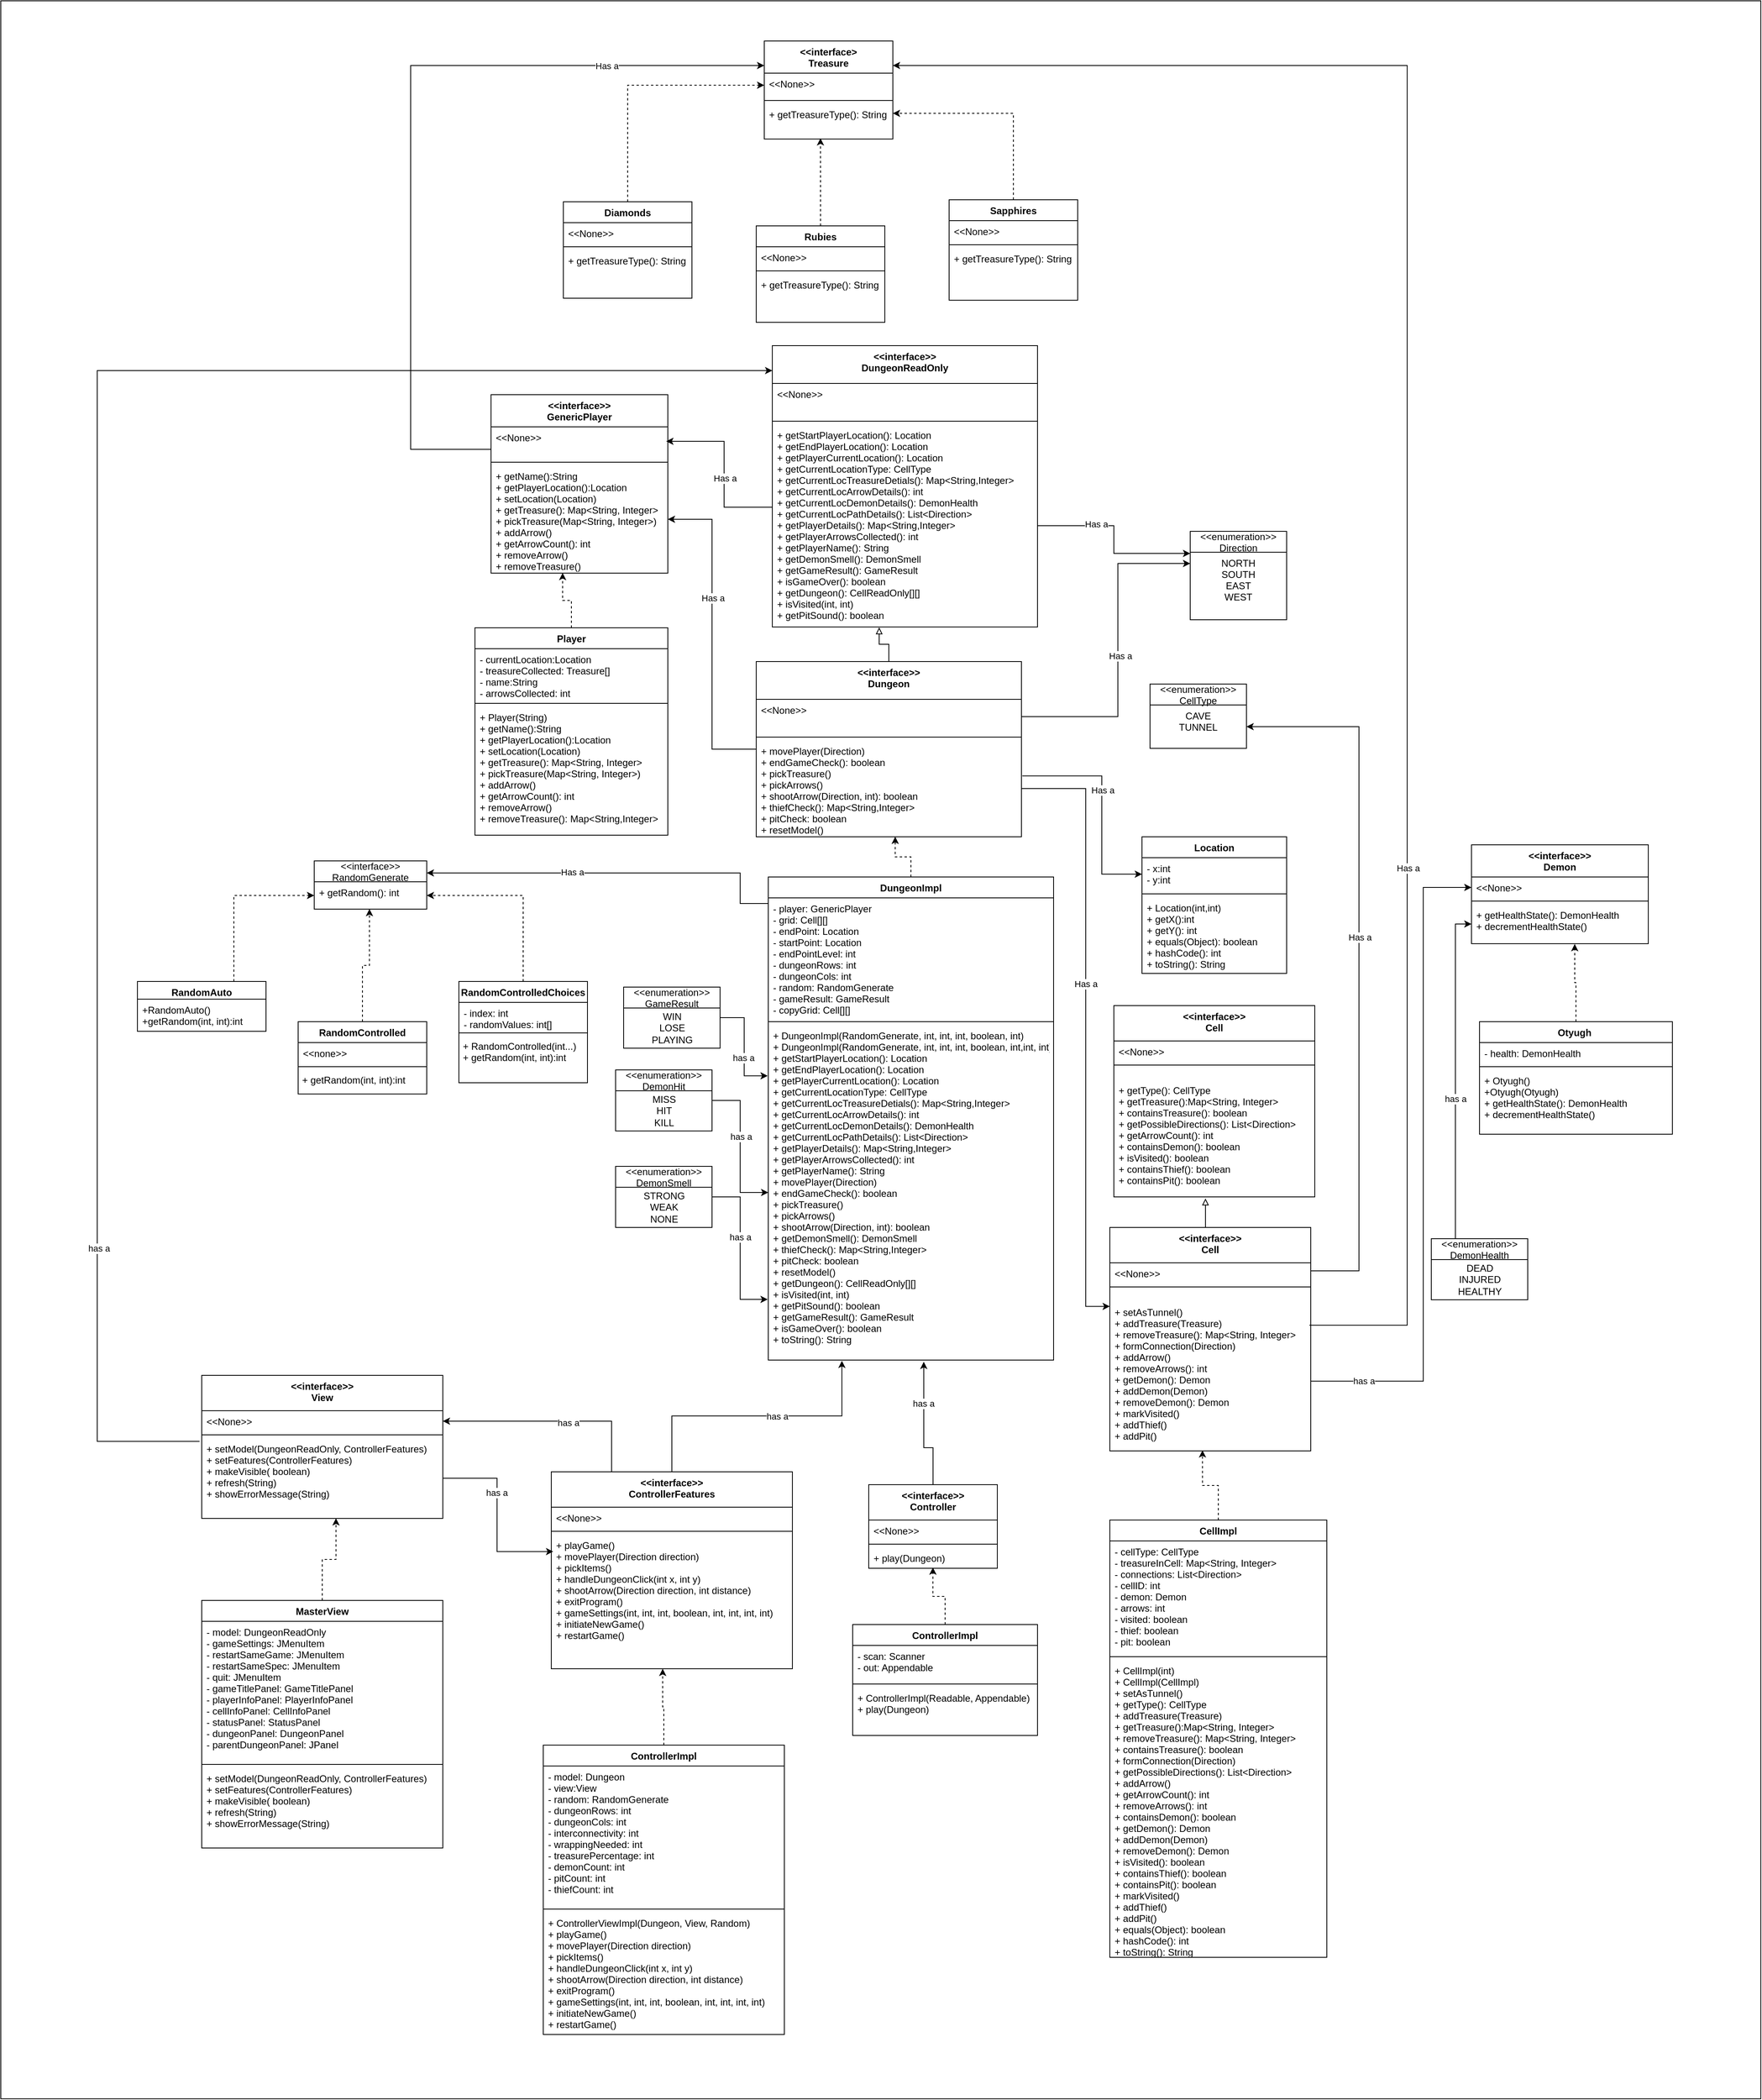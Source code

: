 <mxfile version="15.8.9" type="device"><diagram id="C5RBs43oDa-KdzZeNtuy" name="Page-1"><mxGraphModel dx="7414" dy="3907" grid="1" gridSize="10" guides="1" tooltips="1" connect="1" arrows="1" fold="1" page="1" pageScale="1" pageWidth="2339" pageHeight="3300" math="0" shadow="0"><root><mxCell id="WIyWlLk6GJQsqaUBKTNV-0"/><mxCell id="WIyWlLk6GJQsqaUBKTNV-1" parent="WIyWlLk6GJQsqaUBKTNV-0"/><mxCell id="hBjKw4XiYdDhz2BH733w-44" value="" style="rounded=0;whiteSpace=wrap;html=1;" vertex="1" parent="WIyWlLk6GJQsqaUBKTNV-1"><mxGeometry x="40" y="40" width="2190" height="2610" as="geometry"/></mxCell><mxCell id="83NuvEqaIOCEf946Q-0I-8" style="edgeStyle=orthogonalEdgeStyle;rounded=0;orthogonalLoop=1;jettySize=auto;html=1;exitX=0.5;exitY=0;exitDx=0;exitDy=0;entryX=0.405;entryY=0.998;entryDx=0;entryDy=0;entryPerimeter=0;dashed=1;" parent="WIyWlLk6GJQsqaUBKTNV-1" source="t23SvZIaxyCyVQcvXh2U-1" target="hdz2MNCfltLBV4VZ1rWW-14" edge="1"><mxGeometry relative="1" as="geometry"/></mxCell><mxCell id="t23SvZIaxyCyVQcvXh2U-1" value="Player" style="swimlane;fontStyle=1;align=center;verticalAlign=top;childLayout=stackLayout;horizontal=1;startSize=26;horizontalStack=0;resizeParent=1;resizeParentMax=0;resizeLast=0;collapsible=1;marginBottom=0;" parent="WIyWlLk6GJQsqaUBKTNV-1" vertex="1"><mxGeometry x="630" y="820" width="240" height="258" as="geometry"/></mxCell><mxCell id="t23SvZIaxyCyVQcvXh2U-2" value="- currentLocation:Location&#10;- treasureCollected: Treasure[]&#10;- name:String&#10;- arrowsCollected: int" style="text;strokeColor=none;fillColor=none;align=left;verticalAlign=top;spacingLeft=4;spacingRight=4;overflow=hidden;rotatable=0;points=[[0,0.5],[1,0.5]];portConstraint=eastwest;" parent="t23SvZIaxyCyVQcvXh2U-1" vertex="1"><mxGeometry y="26" width="240" height="64" as="geometry"/></mxCell><mxCell id="t23SvZIaxyCyVQcvXh2U-3" value="" style="line;strokeWidth=1;fillColor=none;align=left;verticalAlign=middle;spacingTop=-1;spacingLeft=3;spacingRight=3;rotatable=0;labelPosition=right;points=[];portConstraint=eastwest;" parent="t23SvZIaxyCyVQcvXh2U-1" vertex="1"><mxGeometry y="90" width="240" height="8" as="geometry"/></mxCell><mxCell id="t23SvZIaxyCyVQcvXh2U-4" value="+ Player(String)&#10;+ getName():String&#10;+ getPlayerLocation():Location&#10;+ setLocation(Location)&#10;+ getTreasure(): Map&lt;String, Integer&gt; &#10;+ pickTreasure(Map&lt;String, Integer&gt;)&#10;+ addArrow()&#10;+ getArrowCount(): int&#10;+ removeArrow()&#10;+ removeTreasure(): Map&lt;String,Integer&gt;" style="text;strokeColor=none;fillColor=none;align=left;verticalAlign=top;spacingLeft=4;spacingRight=4;overflow=hidden;rotatable=0;points=[[0,0.5],[1,0.5]];portConstraint=eastwest;fontColor=default;" parent="t23SvZIaxyCyVQcvXh2U-1" vertex="1"><mxGeometry y="98" width="240" height="160" as="geometry"/></mxCell><mxCell id="83NuvEqaIOCEf946Q-0I-4" style="edgeStyle=orthogonalEdgeStyle;rounded=0;orthogonalLoop=1;jettySize=auto;html=1;exitX=0.5;exitY=0;exitDx=0;exitDy=0;dashed=1;entryX=0.524;entryY=0.999;entryDx=0;entryDy=0;entryPerimeter=0;" parent="WIyWlLk6GJQsqaUBKTNV-1" source="t23SvZIaxyCyVQcvXh2U-5" target="83NuvEqaIOCEf946Q-0I-3" edge="1"><mxGeometry relative="1" as="geometry"><mxPoint x="1146" y="800" as="targetPoint"/></mxGeometry></mxCell><mxCell id="t23SvZIaxyCyVQcvXh2U-5" value="DungeonImpl" style="swimlane;fontStyle=1;align=center;verticalAlign=top;childLayout=stackLayout;horizontal=1;startSize=26;horizontalStack=0;resizeParent=1;resizeParentMax=0;resizeLast=0;collapsible=1;marginBottom=0;" parent="WIyWlLk6GJQsqaUBKTNV-1" vertex="1"><mxGeometry x="995" y="1130" width="355" height="601" as="geometry"/></mxCell><mxCell id="t23SvZIaxyCyVQcvXh2U-6" value="- player: GenericPlayer&#10;- grid: Cell[][]&#10;- endPoint: Location&#10;- startPoint: Location&#10;- endPointLevel: int&#10;- dungeonRows: int&#10;- dungeonCols: int&#10;- random: RandomGenerate&#10;- gameResult: GameResult&#10;- copyGrid: Cell[][]" style="text;strokeColor=none;fillColor=none;align=left;verticalAlign=top;spacingLeft=4;spacingRight=4;overflow=hidden;rotatable=0;points=[[0,0.5],[1,0.5]];portConstraint=eastwest;fontColor=default;" parent="t23SvZIaxyCyVQcvXh2U-5" vertex="1"><mxGeometry y="26" width="355" height="150" as="geometry"/></mxCell><mxCell id="t23SvZIaxyCyVQcvXh2U-7" value="" style="line;strokeWidth=1;fillColor=none;align=left;verticalAlign=middle;spacingTop=-1;spacingLeft=3;spacingRight=3;rotatable=0;labelPosition=right;points=[];portConstraint=eastwest;" parent="t23SvZIaxyCyVQcvXh2U-5" vertex="1"><mxGeometry y="176" width="355" height="8" as="geometry"/></mxCell><mxCell id="t23SvZIaxyCyVQcvXh2U-8" value="+ DungeonImpl(RandomGenerate, int, int, int, boolean, int)&#10;+ DungeonImpl(RandomGenerate, int, int, int, boolean, int,int, int)&#10;+ getStartPlayerLocation(): Location&#10;+ getEndPlayerLocation(): Location&#10;+ getPlayerCurrentLocation(): Location&#10;+ getCurrentLocationType: CellType&#10;+ getCurrentLocTreasureDetials(): Map&lt;String,Integer&gt;&#10;+ getCurrentLocArrowDetails(): int&#10;+ getCurrentLocDemonDetails(): DemonHealth&#10;+ getCurrentLocPathDetails(): List&lt;Direction&gt;&#10;+ getPlayerDetails(): Map&lt;String,Integer&gt;&#10;+ getPlayerArrowsCollected(): int&#10;+ getPlayerName(): String&#10;+ movePlayer(Direction)&#10;+ endGameCheck(): boolean&#10;+ pickTreasure()&#10;+ pickArrows()&#10;+ shootArrow(Direction, int): boolean&#10;+ getDemonSmell(): DemonSmell&#10;+ thiefCheck(): Map&lt;String,Integer&gt;&#10;+ pitCheck: boolean&#10;+ resetModel()&#10;+ getDungeon(): CellReadOnly[][]&#10;+ isVisited(int, int)&#10;+ getPitSound(): boolean&#10;+ getGameResult(): GameResult&#10;+ isGameOver(): boolean&#10;+ toString(): String" style="text;strokeColor=none;fillColor=none;align=left;verticalAlign=top;spacingLeft=4;spacingRight=4;overflow=hidden;rotatable=0;points=[[0,0.5],[1,0.5]];portConstraint=eastwest;" parent="t23SvZIaxyCyVQcvXh2U-5" vertex="1"><mxGeometry y="184" width="355" height="417" as="geometry"/></mxCell><mxCell id="VkngkWrk7l-iFYL9bImT-6" style="edgeStyle=orthogonalEdgeStyle;rounded=0;orthogonalLoop=1;jettySize=auto;html=1;exitX=0.5;exitY=0;exitDx=0;exitDy=0;entryX=0.461;entryY=0.996;entryDx=0;entryDy=0;entryPerimeter=0;labelBackgroundColor=default;fontColor=default;strokeColor=default;dashed=1;" parent="WIyWlLk6GJQsqaUBKTNV-1" source="t23SvZIaxyCyVQcvXh2U-13" target="VkngkWrk7l-iFYL9bImT-5" edge="1"><mxGeometry relative="1" as="geometry"/></mxCell><mxCell id="t23SvZIaxyCyVQcvXh2U-13" value="CellImpl" style="swimlane;fontStyle=1;align=center;verticalAlign=top;childLayout=stackLayout;horizontal=1;startSize=26;horizontalStack=0;resizeParent=1;resizeParentMax=0;resizeLast=0;collapsible=1;marginBottom=0;fillColor=default;strokeColor=default;fontColor=default;" parent="WIyWlLk6GJQsqaUBKTNV-1" vertex="1"><mxGeometry x="1420" y="1930" width="270" height="544" as="geometry"/></mxCell><mxCell id="t23SvZIaxyCyVQcvXh2U-14" value="- cellType: CellType&#10;- treasureInCell: Map&lt;String, Integer&gt;&#10;- connections: List&lt;Direction&gt;&#10;- cellID: int&#10;- demon: Demon&#10;- arrows: int&#10;- visited: boolean&#10;- thief: boolean&#10;- pit: boolean" style="text;strokeColor=none;fillColor=none;align=left;verticalAlign=top;spacingLeft=4;spacingRight=4;overflow=hidden;rotatable=0;points=[[0,0.5],[1,0.5]];portConstraint=eastwest;fontColor=default;" parent="t23SvZIaxyCyVQcvXh2U-13" vertex="1"><mxGeometry y="26" width="270" height="140" as="geometry"/></mxCell><mxCell id="t23SvZIaxyCyVQcvXh2U-15" value="" style="line;strokeWidth=1;fillColor=none;align=left;verticalAlign=middle;spacingTop=-1;spacingLeft=3;spacingRight=3;rotatable=0;labelPosition=right;points=[];portConstraint=eastwest;" parent="t23SvZIaxyCyVQcvXh2U-13" vertex="1"><mxGeometry y="166" width="270" height="8" as="geometry"/></mxCell><mxCell id="t23SvZIaxyCyVQcvXh2U-16" value="+ CellImpl(int)&#10;+ CellImpl(CellImpl)&#10;+ setAsTunnel()&#10;+ getType(): CellType&#10;+ addTreasure(Treasure)&#10;+ getTreasure():Map&lt;String, Integer&gt;&#10;+ removeTreasure(): Map&lt;String, Integer&gt;&#10;+ containsTreasure(): boolean&#10;+ formConnection(Direction)&#10;+ getPossibleDirections(): List&lt;Direction&gt;&#10;+ addArrow()&#10;+ getArrowCount(): int&#10;+ removeArrows(): int&#10;+ containsDemon(): boolean&#10;+ getDemon(): Demon&#10;+ addDemon(Demon)&#10;+ removeDemon(): Demon&#10;+ isVisited(): boolean&#10;+ containsThief(): boolean&#10;+ containsPit(): boolean&#10;+ markVisited()&#10;+ addThief()&#10;+ addPit()&#10;+ equals(Object): boolean&#10;+ hashCode(): int&#10;+ toString(): String&#10;&#10;" style="text;strokeColor=none;fillColor=none;align=left;verticalAlign=top;spacingLeft=4;spacingRight=4;overflow=hidden;rotatable=0;points=[[0,0.5],[1,0.5]];portConstraint=eastwest;fontColor=default;" parent="t23SvZIaxyCyVQcvXh2U-13" vertex="1"><mxGeometry y="174" width="270" height="370" as="geometry"/></mxCell><mxCell id="hdz2MNCfltLBV4VZ1rWW-0" style="edgeStyle=orthogonalEdgeStyle;rounded=0;orthogonalLoop=1;jettySize=auto;html=1;exitX=0.75;exitY=0;exitDx=0;exitDy=0;entryX=0;entryY=0.5;entryDx=0;entryDy=0;dashed=1;startSize=22;strokeColor=default;labelBackgroundColor=default;fontColor=default;" parent="WIyWlLk6GJQsqaUBKTNV-1" source="hdz2MNCfltLBV4VZ1rWW-1" target="hdz2MNCfltLBV4VZ1rWW-5" edge="1"><mxGeometry relative="1" as="geometry"/></mxCell><mxCell id="hdz2MNCfltLBV4VZ1rWW-1" value="RandomAuto" style="swimlane;fontStyle=1;align=center;verticalAlign=top;childLayout=stackLayout;horizontal=1;startSize=22;horizontalStack=0;resizeParent=1;resizeParentMax=0;resizeLast=0;collapsible=1;marginBottom=0;fillColor=default;strokeColor=default;fontColor=default;" parent="WIyWlLk6GJQsqaUBKTNV-1" vertex="1"><mxGeometry x="210" y="1260" width="160" height="62" as="geometry"/></mxCell><mxCell id="hdz2MNCfltLBV4VZ1rWW-3" value="+RandomAuto()&#10;+getRandom(int, int):int" style="text;strokeColor=none;fillColor=none;align=left;verticalAlign=top;spacingLeft=4;spacingRight=4;overflow=hidden;rotatable=0;points=[[0,0.5],[1,0.5]];portConstraint=eastwest;fontColor=default;" parent="hdz2MNCfltLBV4VZ1rWW-1" vertex="1"><mxGeometry y="22" width="160" height="40" as="geometry"/></mxCell><mxCell id="hdz2MNCfltLBV4VZ1rWW-4" value="&lt;&lt;interface&gt;&gt;&#10;RandomGenerate" style="swimlane;fontStyle=0;childLayout=stackLayout;horizontal=1;startSize=26;fillColor=none;horizontalStack=0;resizeParent=1;resizeParentMax=0;resizeLast=0;collapsible=1;marginBottom=0;" parent="WIyWlLk6GJQsqaUBKTNV-1" vertex="1"><mxGeometry x="430" y="1110" width="140" height="60" as="geometry"/></mxCell><mxCell id="hdz2MNCfltLBV4VZ1rWW-5" value="+ getRandom(): int" style="text;strokeColor=none;fillColor=none;align=left;verticalAlign=top;spacingLeft=4;spacingRight=4;overflow=hidden;rotatable=0;points=[[0,0.5],[1,0.5]];portConstraint=eastwest;" parent="hdz2MNCfltLBV4VZ1rWW-4" vertex="1"><mxGeometry y="26" width="140" height="34" as="geometry"/></mxCell><mxCell id="hdz2MNCfltLBV4VZ1rWW-6" style="edgeStyle=orthogonalEdgeStyle;rounded=0;orthogonalLoop=1;jettySize=auto;html=1;exitX=0.5;exitY=0;exitDx=0;exitDy=0;entryX=1;entryY=0.5;entryDx=0;entryDy=0;dashed=1;startSize=22;strokeColor=default;labelBackgroundColor=default;fontColor=default;" parent="WIyWlLk6GJQsqaUBKTNV-1" source="hdz2MNCfltLBV4VZ1rWW-7" target="hdz2MNCfltLBV4VZ1rWW-5" edge="1"><mxGeometry relative="1" as="geometry"/></mxCell><mxCell id="hdz2MNCfltLBV4VZ1rWW-7" value="RandomControlledChoices" style="swimlane;fontStyle=1;align=center;verticalAlign=top;childLayout=stackLayout;horizontal=1;startSize=26;horizontalStack=0;resizeParent=1;resizeParentMax=0;resizeLast=0;collapsible=1;marginBottom=0;fillColor=default;strokeColor=default;fontColor=default;" parent="WIyWlLk6GJQsqaUBKTNV-1" vertex="1"><mxGeometry x="610" y="1260" width="160" height="126" as="geometry"/></mxCell><mxCell id="hdz2MNCfltLBV4VZ1rWW-8" value="- index: int &#10;- randomValues: int[]" style="text;strokeColor=none;fillColor=none;align=left;verticalAlign=top;spacingLeft=4;spacingRight=4;overflow=hidden;rotatable=0;points=[[0,0.5],[1,0.5]];portConstraint=eastwest;fontColor=default;" parent="hdz2MNCfltLBV4VZ1rWW-7" vertex="1"><mxGeometry y="26" width="160" height="34" as="geometry"/></mxCell><mxCell id="hdz2MNCfltLBV4VZ1rWW-9" value="" style="line;strokeWidth=1;fillColor=none;align=left;verticalAlign=middle;spacingTop=-1;spacingLeft=3;spacingRight=3;rotatable=0;labelPosition=right;points=[];portConstraint=eastwest;" parent="hdz2MNCfltLBV4VZ1rWW-7" vertex="1"><mxGeometry y="60" width="160" height="8" as="geometry"/></mxCell><mxCell id="hdz2MNCfltLBV4VZ1rWW-10" value="+ RandomControlled(int...)&#10;+ getRandom(int, int):int" style="text;strokeColor=none;fillColor=none;align=left;verticalAlign=top;spacingLeft=4;spacingRight=4;overflow=hidden;rotatable=0;points=[[0,0.5],[1,0.5]];portConstraint=eastwest;spacing=1;" parent="hdz2MNCfltLBV4VZ1rWW-7" vertex="1"><mxGeometry y="68" width="160" height="58" as="geometry"/></mxCell><mxCell id="hdz2MNCfltLBV4VZ1rWW-11" value="&lt;&lt;interface&gt;&gt;&#10;GenericPlayer" style="swimlane;fontStyle=1;align=center;verticalAlign=top;childLayout=stackLayout;horizontal=1;startSize=40;horizontalStack=0;resizeParent=1;resizeParentMax=0;resizeLast=0;collapsible=1;marginBottom=0;fillColor=default;strokeColor=default;fontColor=default;" parent="WIyWlLk6GJQsqaUBKTNV-1" vertex="1"><mxGeometry x="650" y="530" width="220" height="222" as="geometry"/></mxCell><mxCell id="hdz2MNCfltLBV4VZ1rWW-12" value="&lt;&lt;None&gt;&gt;" style="text;strokeColor=none;fillColor=none;align=left;verticalAlign=top;spacingLeft=4;spacingRight=4;overflow=hidden;rotatable=0;points=[[0,0.5],[1,0.5]];portConstraint=eastwest;" parent="hdz2MNCfltLBV4VZ1rWW-11" vertex="1"><mxGeometry y="40" width="220" height="40" as="geometry"/></mxCell><mxCell id="hdz2MNCfltLBV4VZ1rWW-13" value="" style="line;strokeWidth=1;fillColor=none;align=left;verticalAlign=middle;spacingTop=-1;spacingLeft=3;spacingRight=3;rotatable=0;labelPosition=right;points=[];portConstraint=eastwest;" parent="hdz2MNCfltLBV4VZ1rWW-11" vertex="1"><mxGeometry y="80" width="220" height="8" as="geometry"/></mxCell><mxCell id="hdz2MNCfltLBV4VZ1rWW-14" value="+ getName():String&#10;+ getPlayerLocation():Location&#10;+ setLocation(Location)&#10;+ getTreasure(): Map&lt;String, Integer&gt; &#10;+ pickTreasure(Map&lt;String, Integer&gt;)&#10;+ addArrow()&#10;+ getArrowCount(): int&#10;+ removeArrow()&#10;+ removeTreasure()" style="text;strokeColor=none;fillColor=none;align=left;verticalAlign=top;spacingLeft=4;spacingRight=4;overflow=hidden;rotatable=0;points=[[0,0.5],[1,0.5]];portConstraint=eastwest;fontColor=default;" parent="hdz2MNCfltLBV4VZ1rWW-11" vertex="1"><mxGeometry y="88" width="220" height="134" as="geometry"/></mxCell><mxCell id="hdz2MNCfltLBV4VZ1rWW-15" value="Location" style="swimlane;fontStyle=1;align=center;verticalAlign=top;childLayout=stackLayout;horizontal=1;startSize=26;horizontalStack=0;resizeParent=1;resizeParentMax=0;resizeLast=0;collapsible=1;marginBottom=0;fillColor=default;strokeColor=default;fontColor=default;" parent="WIyWlLk6GJQsqaUBKTNV-1" vertex="1"><mxGeometry x="1460" y="1080" width="180" height="170" as="geometry"/></mxCell><mxCell id="hdz2MNCfltLBV4VZ1rWW-16" value="- x:int&#10;- y:int" style="text;strokeColor=none;fillColor=none;align=left;verticalAlign=top;spacingLeft=4;spacingRight=4;overflow=hidden;rotatable=0;points=[[0,0.5],[1,0.5]];portConstraint=eastwest;" parent="hdz2MNCfltLBV4VZ1rWW-15" vertex="1"><mxGeometry y="26" width="180" height="41" as="geometry"/></mxCell><mxCell id="hdz2MNCfltLBV4VZ1rWW-17" value="" style="line;strokeWidth=1;fillColor=none;align=left;verticalAlign=middle;spacingTop=-1;spacingLeft=3;spacingRight=3;rotatable=0;labelPosition=right;points=[];portConstraint=eastwest;" parent="hdz2MNCfltLBV4VZ1rWW-15" vertex="1"><mxGeometry y="67" width="180" height="8" as="geometry"/></mxCell><mxCell id="hdz2MNCfltLBV4VZ1rWW-18" value="+ Location(int,int)&#10;+ getX():int&#10;+ getY(): int&#10;+ equals(Object): boolean&#10;+ hashCode(): int&#10;+ toString(): String" style="text;strokeColor=none;fillColor=none;align=left;verticalAlign=top;spacingLeft=4;spacingRight=4;overflow=hidden;rotatable=0;points=[[0,0.5],[1,0.5]];portConstraint=eastwest;fontColor=default;" parent="hdz2MNCfltLBV4VZ1rWW-15" vertex="1"><mxGeometry y="75" width="180" height="95" as="geometry"/></mxCell><mxCell id="hdz2MNCfltLBV4VZ1rWW-19" value="&lt;&lt;interface&gt;&#10;Treasure" style="swimlane;fontStyle=1;align=center;verticalAlign=top;childLayout=stackLayout;horizontal=1;startSize=40;horizontalStack=0;resizeParent=1;resizeParentMax=0;resizeLast=0;collapsible=1;marginBottom=0;" parent="WIyWlLk6GJQsqaUBKTNV-1" vertex="1"><mxGeometry x="990" y="90" width="160" height="122" as="geometry"/></mxCell><mxCell id="hdz2MNCfltLBV4VZ1rWW-20" value="&lt;&lt;None&gt;&gt;" style="text;strokeColor=none;fillColor=none;align=left;verticalAlign=top;spacingLeft=4;spacingRight=4;overflow=hidden;rotatable=0;points=[[0,0.5],[1,0.5]];portConstraint=eastwest;" parent="hdz2MNCfltLBV4VZ1rWW-19" vertex="1"><mxGeometry y="40" width="160" height="30" as="geometry"/></mxCell><mxCell id="hdz2MNCfltLBV4VZ1rWW-21" value="" style="line;strokeWidth=1;fillColor=none;align=left;verticalAlign=middle;spacingTop=-1;spacingLeft=3;spacingRight=3;rotatable=0;labelPosition=right;points=[];portConstraint=eastwest;" parent="hdz2MNCfltLBV4VZ1rWW-19" vertex="1"><mxGeometry y="70" width="160" height="8" as="geometry"/></mxCell><mxCell id="hdz2MNCfltLBV4VZ1rWW-22" value="+ getTreasureType(): String" style="text;strokeColor=none;fillColor=none;align=left;verticalAlign=top;spacingLeft=4;spacingRight=4;overflow=hidden;rotatable=0;points=[[0,0.5],[1,0.5]];portConstraint=eastwest;" parent="hdz2MNCfltLBV4VZ1rWW-19" vertex="1"><mxGeometry y="78" width="160" height="44" as="geometry"/></mxCell><mxCell id="83NuvEqaIOCEf946Q-0I-5" style="edgeStyle=orthogonalEdgeStyle;rounded=0;orthogonalLoop=1;jettySize=auto;html=1;exitX=0.5;exitY=0;exitDx=0;exitDy=0;entryX=0;entryY=0.5;entryDx=0;entryDy=0;dashed=1;" parent="WIyWlLk6GJQsqaUBKTNV-1" source="hdz2MNCfltLBV4VZ1rWW-23" target="hdz2MNCfltLBV4VZ1rWW-20" edge="1"><mxGeometry relative="1" as="geometry"/></mxCell><mxCell id="hdz2MNCfltLBV4VZ1rWW-23" value="Diamonds" style="swimlane;fontStyle=1;align=center;verticalAlign=top;childLayout=stackLayout;horizontal=1;startSize=26;horizontalStack=0;resizeParent=1;resizeParentMax=0;resizeLast=0;collapsible=1;marginBottom=0;" parent="WIyWlLk6GJQsqaUBKTNV-1" vertex="1"><mxGeometry x="740" y="290" width="160" height="120" as="geometry"/></mxCell><mxCell id="hdz2MNCfltLBV4VZ1rWW-24" value="&lt;&lt;None&gt;&gt;" style="text;strokeColor=none;fillColor=none;align=left;verticalAlign=top;spacingLeft=4;spacingRight=4;overflow=hidden;rotatable=0;points=[[0,0.5],[1,0.5]];portConstraint=eastwest;" parent="hdz2MNCfltLBV4VZ1rWW-23" vertex="1"><mxGeometry y="26" width="160" height="26" as="geometry"/></mxCell><mxCell id="hdz2MNCfltLBV4VZ1rWW-25" value="" style="line;strokeWidth=1;fillColor=none;align=left;verticalAlign=middle;spacingTop=-1;spacingLeft=3;spacingRight=3;rotatable=0;labelPosition=right;points=[];portConstraint=eastwest;" parent="hdz2MNCfltLBV4VZ1rWW-23" vertex="1"><mxGeometry y="52" width="160" height="8" as="geometry"/></mxCell><mxCell id="hdz2MNCfltLBV4VZ1rWW-26" value="+ getTreasureType(): String" style="text;strokeColor=none;fillColor=none;align=left;verticalAlign=top;spacingLeft=4;spacingRight=4;overflow=hidden;rotatable=0;points=[[0,0.5],[1,0.5]];portConstraint=eastwest;fontColor=default;" parent="hdz2MNCfltLBV4VZ1rWW-23" vertex="1"><mxGeometry y="60" width="160" height="60" as="geometry"/></mxCell><mxCell id="83NuvEqaIOCEf946Q-0I-6" style="edgeStyle=orthogonalEdgeStyle;rounded=0;orthogonalLoop=1;jettySize=auto;html=1;exitX=0.5;exitY=0;exitDx=0;exitDy=0;entryX=0.437;entryY=0.977;entryDx=0;entryDy=0;entryPerimeter=0;dashed=1;" parent="WIyWlLk6GJQsqaUBKTNV-1" source="hdz2MNCfltLBV4VZ1rWW-27" target="hdz2MNCfltLBV4VZ1rWW-22" edge="1"><mxGeometry relative="1" as="geometry"/></mxCell><mxCell id="hdz2MNCfltLBV4VZ1rWW-27" value="Rubies" style="swimlane;fontStyle=1;align=center;verticalAlign=top;childLayout=stackLayout;horizontal=1;startSize=26;horizontalStack=0;resizeParent=1;resizeParentMax=0;resizeLast=0;collapsible=1;marginBottom=0;" parent="WIyWlLk6GJQsqaUBKTNV-1" vertex="1"><mxGeometry x="980" y="320" width="160" height="120" as="geometry"/></mxCell><mxCell id="hdz2MNCfltLBV4VZ1rWW-28" value="&lt;&lt;None&gt;&gt;" style="text;strokeColor=none;fillColor=none;align=left;verticalAlign=top;spacingLeft=4;spacingRight=4;overflow=hidden;rotatable=0;points=[[0,0.5],[1,0.5]];portConstraint=eastwest;" parent="hdz2MNCfltLBV4VZ1rWW-27" vertex="1"><mxGeometry y="26" width="160" height="26" as="geometry"/></mxCell><mxCell id="hdz2MNCfltLBV4VZ1rWW-29" value="" style="line;strokeWidth=1;fillColor=none;align=left;verticalAlign=middle;spacingTop=-1;spacingLeft=3;spacingRight=3;rotatable=0;labelPosition=right;points=[];portConstraint=eastwest;" parent="hdz2MNCfltLBV4VZ1rWW-27" vertex="1"><mxGeometry y="52" width="160" height="8" as="geometry"/></mxCell><mxCell id="hdz2MNCfltLBV4VZ1rWW-30" value="+ getTreasureType(): String" style="text;strokeColor=none;fillColor=none;align=left;verticalAlign=top;spacingLeft=4;spacingRight=4;overflow=hidden;rotatable=0;points=[[0,0.5],[1,0.5]];portConstraint=eastwest;fontColor=default;" parent="hdz2MNCfltLBV4VZ1rWW-27" vertex="1"><mxGeometry y="60" width="160" height="60" as="geometry"/></mxCell><mxCell id="83NuvEqaIOCEf946Q-0I-7" style="edgeStyle=orthogonalEdgeStyle;rounded=0;orthogonalLoop=1;jettySize=auto;html=1;exitX=0.5;exitY=0;exitDx=0;exitDy=0;dashed=1;" parent="WIyWlLk6GJQsqaUBKTNV-1" source="hdz2MNCfltLBV4VZ1rWW-32" edge="1"><mxGeometry relative="1" as="geometry"><mxPoint x="1150" y="180" as="targetPoint"/><Array as="points"><mxPoint x="1300" y="180"/><mxPoint x="1150" y="180"/></Array></mxGeometry></mxCell><mxCell id="hdz2MNCfltLBV4VZ1rWW-32" value="Sapphires" style="swimlane;fontStyle=1;align=center;verticalAlign=top;childLayout=stackLayout;horizontal=1;startSize=26;horizontalStack=0;resizeParent=1;resizeParentMax=0;resizeLast=0;collapsible=1;marginBottom=0;" parent="WIyWlLk6GJQsqaUBKTNV-1" vertex="1"><mxGeometry x="1220" y="287.5" width="160" height="125" as="geometry"/></mxCell><mxCell id="hdz2MNCfltLBV4VZ1rWW-33" value="&lt;&lt;None&gt;&gt;" style="text;strokeColor=none;fillColor=none;align=left;verticalAlign=top;spacingLeft=4;spacingRight=4;overflow=hidden;rotatable=0;points=[[0,0.5],[1,0.5]];portConstraint=eastwest;" parent="hdz2MNCfltLBV4VZ1rWW-32" vertex="1"><mxGeometry y="26" width="160" height="26" as="geometry"/></mxCell><mxCell id="hdz2MNCfltLBV4VZ1rWW-34" value="" style="line;strokeWidth=1;fillColor=none;align=left;verticalAlign=middle;spacingTop=-1;spacingLeft=3;spacingRight=3;rotatable=0;labelPosition=right;points=[];portConstraint=eastwest;" parent="hdz2MNCfltLBV4VZ1rWW-32" vertex="1"><mxGeometry y="52" width="160" height="8" as="geometry"/></mxCell><mxCell id="hdz2MNCfltLBV4VZ1rWW-35" value="+ getTreasureType(): String" style="text;strokeColor=none;fillColor=none;align=left;verticalAlign=top;spacingLeft=4;spacingRight=4;overflow=hidden;rotatable=0;points=[[0,0.5],[1,0.5]];portConstraint=eastwest;fontColor=default;" parent="hdz2MNCfltLBV4VZ1rWW-32" vertex="1"><mxGeometry y="60" width="160" height="65" as="geometry"/></mxCell><mxCell id="hBjKw4XiYdDhz2BH733w-5" style="edgeStyle=orthogonalEdgeStyle;rounded=0;orthogonalLoop=1;jettySize=auto;html=1;exitX=0;exitY=0.5;exitDx=0;exitDy=0;entryX=1;entryY=0.5;entryDx=0;entryDy=0;" edge="1" parent="WIyWlLk6GJQsqaUBKTNV-1" source="83NuvEqaIOCEf946Q-0I-0" target="hdz2MNCfltLBV4VZ1rWW-14"><mxGeometry relative="1" as="geometry"/></mxCell><mxCell id="hBjKw4XiYdDhz2BH733w-6" value="Has a" style="edgeLabel;html=1;align=center;verticalAlign=middle;resizable=0;points=[];" vertex="1" connectable="0" parent="hBjKw4XiYdDhz2BH733w-5"><mxGeometry x="0.228" y="-1" relative="1" as="geometry"><mxPoint as="offset"/></mxGeometry></mxCell><mxCell id="hBjKw4XiYdDhz2BH733w-9" style="edgeStyle=orthogonalEdgeStyle;rounded=0;orthogonalLoop=1;jettySize=auto;html=1;exitX=0.5;exitY=0;exitDx=0;exitDy=0;entryX=0.403;entryY=1.002;entryDx=0;entryDy=0;entryPerimeter=0;endArrow=block;endFill=0;" edge="1" parent="WIyWlLk6GJQsqaUBKTNV-1" source="83NuvEqaIOCEf946Q-0I-0" target="hBjKw4XiYdDhz2BH733w-4"><mxGeometry relative="1" as="geometry"/></mxCell><mxCell id="83NuvEqaIOCEf946Q-0I-0" value="&lt;&lt;interface&gt;&gt;&#10;Dungeon" style="swimlane;fontStyle=1;align=center;verticalAlign=top;childLayout=stackLayout;horizontal=1;startSize=47;horizontalStack=0;resizeParent=1;resizeParentMax=0;resizeLast=0;collapsible=1;marginBottom=0;fillColor=default;strokeColor=default;fontColor=default;" parent="WIyWlLk6GJQsqaUBKTNV-1" vertex="1"><mxGeometry x="980" y="862" width="330" height="218" as="geometry"/></mxCell><mxCell id="83NuvEqaIOCEf946Q-0I-1" value="&lt;&lt;None&gt;&gt;" style="text;strokeColor=none;fillColor=none;align=left;verticalAlign=top;spacingLeft=4;spacingRight=4;overflow=hidden;rotatable=0;points=[[0,0.5],[1,0.5]];portConstraint=eastwest;" parent="83NuvEqaIOCEf946Q-0I-0" vertex="1"><mxGeometry y="47" width="330" height="43" as="geometry"/></mxCell><mxCell id="83NuvEqaIOCEf946Q-0I-2" value="" style="line;strokeWidth=1;fillColor=none;align=left;verticalAlign=middle;spacingTop=-1;spacingLeft=3;spacingRight=3;rotatable=0;labelPosition=right;points=[];portConstraint=eastwest;" parent="83NuvEqaIOCEf946Q-0I-0" vertex="1"><mxGeometry y="90" width="330" height="8" as="geometry"/></mxCell><mxCell id="83NuvEqaIOCEf946Q-0I-3" value="+ movePlayer(Direction)&#10;+ endGameCheck(): boolean&#10;+ pickTreasure()&#10;+ pickArrows()&#10;+ shootArrow(Direction, int): boolean&#10;+ thiefCheck(): Map&lt;String,Integer&gt;&#10;+ pitCheck: boolean&#10;+ resetModel()&#10;" style="text;strokeColor=none;fillColor=none;align=left;verticalAlign=top;spacingLeft=4;spacingRight=4;overflow=hidden;rotatable=0;points=[[0,0.5],[1,0.5]];portConstraint=eastwest;fontColor=default;aspect=fixed;" parent="83NuvEqaIOCEf946Q-0I-0" vertex="1"><mxGeometry y="98" width="330" height="120" as="geometry"/></mxCell><mxCell id="83NuvEqaIOCEf946Q-0I-14" style="edgeStyle=orthogonalEdgeStyle;rounded=0;orthogonalLoop=1;jettySize=auto;html=1;entryX=0;entryY=0.5;entryDx=0;entryDy=0;strokeColor=default;labelBackgroundColor=default;fontColor=default;exitX=1.003;exitY=0.369;exitDx=0;exitDy=0;exitPerimeter=0;" parent="WIyWlLk6GJQsqaUBKTNV-1" target="hdz2MNCfltLBV4VZ1rWW-16" edge="1" source="83NuvEqaIOCEf946Q-0I-3"><mxGeometry relative="1" as="geometry"><Array as="points"><mxPoint x="1410" y="1004"/><mxPoint x="1410" y="1126"/></Array><mxPoint x="1360" y="780" as="sourcePoint"/></mxGeometry></mxCell><mxCell id="83NuvEqaIOCEf946Q-0I-16" value="Has a" style="edgeLabel;html=1;align=center;verticalAlign=middle;resizable=0;points=[];" parent="83NuvEqaIOCEf946Q-0I-14" vertex="1" connectable="0"><mxGeometry x="-0.141" y="1" relative="1" as="geometry"><mxPoint as="offset"/></mxGeometry></mxCell><mxCell id="83NuvEqaIOCEf946Q-0I-15" style="edgeStyle=orthogonalEdgeStyle;rounded=0;orthogonalLoop=1;jettySize=auto;html=1;strokeColor=default;labelBackgroundColor=default;fontColor=default;exitX=1;exitY=0.5;exitDx=0;exitDy=0;entryX=0;entryY=0.101;entryDx=0;entryDy=0;entryPerimeter=0;" parent="WIyWlLk6GJQsqaUBKTNV-1" source="83NuvEqaIOCEf946Q-0I-3" target="VkngkWrk7l-iFYL9bImT-5" edge="1"><mxGeometry relative="1" as="geometry"><mxPoint x="1320" y="870" as="sourcePoint"/><mxPoint x="1390" y="1700" as="targetPoint"/><Array as="points"><mxPoint x="1390" y="1020"/><mxPoint x="1390" y="1664"/></Array></mxGeometry></mxCell><mxCell id="83NuvEqaIOCEf946Q-0I-17" value="Has a" style="edgeLabel;html=1;align=center;verticalAlign=middle;resizable=0;points=[];" parent="83NuvEqaIOCEf946Q-0I-15" vertex="1" connectable="0"><mxGeometry x="-0.144" relative="1" as="geometry"><mxPoint as="offset"/></mxGeometry></mxCell><mxCell id="83NuvEqaIOCEf946Q-0I-18" style="edgeStyle=orthogonalEdgeStyle;rounded=0;orthogonalLoop=1;jettySize=auto;html=1;exitX=0;exitY=0.5;exitDx=0;exitDy=0;entryX=1;entryY=0.25;entryDx=0;entryDy=0;" parent="WIyWlLk6GJQsqaUBKTNV-1" source="t23SvZIaxyCyVQcvXh2U-6" target="hdz2MNCfltLBV4VZ1rWW-4" edge="1"><mxGeometry relative="1" as="geometry"><Array as="points"><mxPoint x="960" y="1163"/><mxPoint x="960" y="1125"/></Array></mxGeometry></mxCell><mxCell id="83NuvEqaIOCEf946Q-0I-25" value="Has a" style="edgeLabel;html=1;align=center;verticalAlign=middle;resizable=0;points=[];" parent="83NuvEqaIOCEf946Q-0I-18" vertex="1" connectable="0"><mxGeometry x="0.315" y="-1" relative="1" as="geometry"><mxPoint x="-1" as="offset"/></mxGeometry></mxCell><mxCell id="83NuvEqaIOCEf946Q-0I-19" style="edgeStyle=orthogonalEdgeStyle;rounded=0;orthogonalLoop=1;jettySize=auto;html=1;strokeColor=default;labelBackgroundColor=default;fontColor=default;" parent="WIyWlLk6GJQsqaUBKTNV-1" edge="1"><mxGeometry relative="1" as="geometry"><mxPoint x="1000" y="670" as="sourcePoint"/><mxPoint x="868" y="588" as="targetPoint"/><Array as="points"><mxPoint x="940" y="670"/><mxPoint x="940" y="588"/></Array></mxGeometry></mxCell><mxCell id="83NuvEqaIOCEf946Q-0I-20" value="Has a" style="edgeLabel;html=1;align=center;verticalAlign=middle;resizable=0;points=[];" parent="83NuvEqaIOCEf946Q-0I-19" vertex="1" connectable="0"><mxGeometry x="-0.099" y="-1" relative="1" as="geometry"><mxPoint as="offset"/></mxGeometry></mxCell><mxCell id="83NuvEqaIOCEf946Q-0I-21" style="edgeStyle=orthogonalEdgeStyle;rounded=0;orthogonalLoop=1;jettySize=auto;html=1;exitX=0;exitY=0.5;exitDx=0;exitDy=0;entryX=0;entryY=0.25;entryDx=0;entryDy=0;strokeColor=default;labelBackgroundColor=default;fontColor=default;" parent="WIyWlLk6GJQsqaUBKTNV-1" source="hdz2MNCfltLBV4VZ1rWW-14" target="hdz2MNCfltLBV4VZ1rWW-19" edge="1"><mxGeometry relative="1" as="geometry"><mxPoint x="540" y="858" as="sourcePoint"/><Array as="points"><mxPoint x="550" y="598"/><mxPoint x="550" y="120"/></Array></mxGeometry></mxCell><mxCell id="83NuvEqaIOCEf946Q-0I-22" value="Has a" style="edgeLabel;html=1;align=center;verticalAlign=middle;resizable=0;points=[];" parent="83NuvEqaIOCEf946Q-0I-21" vertex="1" connectable="0"><mxGeometry x="0.644" relative="1" as="geometry"><mxPoint as="offset"/></mxGeometry></mxCell><mxCell id="83NuvEqaIOCEf946Q-0I-23" style="edgeStyle=orthogonalEdgeStyle;rounded=0;orthogonalLoop=1;jettySize=auto;html=1;exitX=0.993;exitY=0.218;exitDx=0;exitDy=0;entryX=1;entryY=0.25;entryDx=0;entryDy=0;strokeColor=default;labelBackgroundColor=default;fontColor=default;exitPerimeter=0;" parent="WIyWlLk6GJQsqaUBKTNV-1" source="VkngkWrk7l-iFYL9bImT-5" target="hdz2MNCfltLBV4VZ1rWW-19" edge="1"><mxGeometry relative="1" as="geometry"><Array as="points"><mxPoint x="1790" y="1688"/><mxPoint x="1790" y="120"/></Array></mxGeometry></mxCell><mxCell id="83NuvEqaIOCEf946Q-0I-24" value="Has a" style="edgeLabel;html=1;align=center;verticalAlign=middle;resizable=0;points=[];" parent="83NuvEqaIOCEf946Q-0I-23" vertex="1" connectable="0"><mxGeometry x="-0.407" y="-1" relative="1" as="geometry"><mxPoint as="offset"/></mxGeometry></mxCell><mxCell id="-WYRZuOLWsUx7KG8_6Zg-11" style="edgeStyle=orthogonalEdgeStyle;rounded=0;orthogonalLoop=1;jettySize=auto;html=1;exitX=0.25;exitY=0;exitDx=0;exitDy=0;entryX=0;entryY=0.5;entryDx=0;entryDy=0;" parent="WIyWlLk6GJQsqaUBKTNV-1" source="h80KtlQuvyzZkvKpe_1w-4" target="hggC_9PVYyss69aGyH2l-10" edge="1"><mxGeometry relative="1" as="geometry"/></mxCell><mxCell id="-WYRZuOLWsUx7KG8_6Zg-12" value="has a" style="edgeLabel;html=1;align=center;verticalAlign=middle;resizable=0;points=[];" parent="-WYRZuOLWsUx7KG8_6Zg-11" vertex="1" connectable="0"><mxGeometry x="-0.155" relative="1" as="geometry"><mxPoint as="offset"/></mxGeometry></mxCell><mxCell id="h80KtlQuvyzZkvKpe_1w-4" value="&lt;&lt;enumeration&gt;&gt;&#10;DemonHealth" style="swimlane;fontStyle=0;childLayout=stackLayout;horizontal=1;startSize=26;fillColor=none;horizontalStack=0;resizeParent=1;resizeParentMax=0;resizeLast=0;collapsible=1;marginBottom=0;" parent="WIyWlLk6GJQsqaUBKTNV-1" vertex="1"><mxGeometry x="1820" y="1580" width="120" height="76" as="geometry"/></mxCell><mxCell id="hggC_9PVYyss69aGyH2l-6" value="DEAD&lt;br&gt;INJURED&lt;br&gt;HEALTHY" style="text;html=1;align=center;verticalAlign=middle;resizable=0;points=[];autosize=1;strokeColor=none;fillColor=none;" parent="h80KtlQuvyzZkvKpe_1w-4" vertex="1"><mxGeometry y="26" width="120" height="50" as="geometry"/></mxCell><mxCell id="h80KtlQuvyzZkvKpe_1w-9" style="edgeStyle=orthogonalEdgeStyle;rounded=0;orthogonalLoop=1;jettySize=auto;html=1;strokeColor=default;labelBackgroundColor=default;fontColor=default;exitX=1;exitY=0.5;exitDx=0;exitDy=0;" parent="WIyWlLk6GJQsqaUBKTNV-1" edge="1" source="83NuvEqaIOCEf946Q-0I-1"><mxGeometry relative="1" as="geometry"><Array as="points"><mxPoint x="1430" y="930"/><mxPoint x="1430" y="740"/></Array><mxPoint x="1369" y="740" as="sourcePoint"/><mxPoint x="1520" y="740" as="targetPoint"/></mxGeometry></mxCell><mxCell id="h80KtlQuvyzZkvKpe_1w-10" value="Has a" style="edgeLabel;html=1;align=center;verticalAlign=middle;resizable=0;points=[];" parent="h80KtlQuvyzZkvKpe_1w-9" vertex="1" connectable="0"><mxGeometry x="-0.057" y="-3" relative="1" as="geometry"><mxPoint y="-7" as="offset"/></mxGeometry></mxCell><mxCell id="6vGt74fkIxaq7zTyWQFO-0" value="&lt;&lt;enumeration&gt;&gt;&#10;CellType" style="swimlane;fontStyle=0;childLayout=stackLayout;horizontal=1;startSize=26;fillColor=none;horizontalStack=0;resizeParent=1;resizeParentMax=0;resizeLast=0;collapsible=1;marginBottom=0;" parent="WIyWlLk6GJQsqaUBKTNV-1" vertex="1"><mxGeometry x="1470" y="890" width="120" height="80" as="geometry"/></mxCell><mxCell id="6vGt74fkIxaq7zTyWQFO-1" value="CAVE&#10;TUNNEL" style="text;strokeColor=none;fillColor=none;align=center;verticalAlign=top;spacingLeft=4;spacingRight=4;overflow=hidden;rotatable=0;points=[[0,0.5],[1,0.5]];portConstraint=eastwest;" parent="6vGt74fkIxaq7zTyWQFO-0" vertex="1"><mxGeometry y="26" width="120" height="54" as="geometry"/></mxCell><mxCell id="VkngkWrk7l-iFYL9bImT-0" style="edgeStyle=orthogonalEdgeStyle;rounded=0;orthogonalLoop=1;jettySize=auto;html=1;exitX=1;exitY=0.5;exitDx=0;exitDy=0;entryX=1;entryY=0.5;entryDx=0;entryDy=0;strokeColor=default;labelBackgroundColor=default;fontColor=default;" parent="WIyWlLk6GJQsqaUBKTNV-1" source="VkngkWrk7l-iFYL9bImT-3" target="6vGt74fkIxaq7zTyWQFO-1" edge="1"><mxGeometry relative="1" as="geometry"><Array as="points"><mxPoint x="1670" y="1620"/><mxPoint x="1730" y="1620"/><mxPoint x="1730" y="943"/></Array></mxGeometry></mxCell><mxCell id="VkngkWrk7l-iFYL9bImT-1" value="Has a" style="edgeLabel;html=1;align=center;verticalAlign=middle;resizable=0;points=[];fontColor=default;" parent="VkngkWrk7l-iFYL9bImT-0" vertex="1" connectable="0"><mxGeometry x="0.088" y="-1" relative="1" as="geometry"><mxPoint as="offset"/></mxGeometry></mxCell><mxCell id="hBjKw4XiYdDhz2BH733w-14" style="edgeStyle=orthogonalEdgeStyle;rounded=0;orthogonalLoop=1;jettySize=auto;html=1;exitX=0.5;exitY=0;exitDx=0;exitDy=0;endArrow=block;endFill=0;" edge="1" parent="WIyWlLk6GJQsqaUBKTNV-1" source="VkngkWrk7l-iFYL9bImT-2"><mxGeometry relative="1" as="geometry"><mxPoint x="1539" y="1530" as="targetPoint"/></mxGeometry></mxCell><mxCell id="VkngkWrk7l-iFYL9bImT-2" value="&lt;&lt;interface&gt;&gt;&#10;Cell" style="swimlane;fontStyle=1;align=center;verticalAlign=top;childLayout=stackLayout;horizontal=1;startSize=44;horizontalStack=0;resizeParent=1;resizeParentMax=0;resizeLast=0;collapsible=1;marginBottom=0;fontColor=default;strokeColor=default;fillColor=default;" parent="WIyWlLk6GJQsqaUBKTNV-1" vertex="1"><mxGeometry x="1420" y="1566" width="250" height="278" as="geometry"/></mxCell><mxCell id="VkngkWrk7l-iFYL9bImT-3" value="&lt;&lt;None&gt;&gt;" style="text;strokeColor=none;fillColor=none;align=left;verticalAlign=top;spacingLeft=4;spacingRight=4;overflow=hidden;rotatable=0;points=[[0,0.5],[1,0.5]];portConstraint=eastwest;fontColor=default;" parent="VkngkWrk7l-iFYL9bImT-2" vertex="1"><mxGeometry y="44" width="250" height="26" as="geometry"/></mxCell><mxCell id="VkngkWrk7l-iFYL9bImT-4" value="" style="line;strokeWidth=1;fillColor=none;align=left;verticalAlign=middle;spacingTop=-1;spacingLeft=3;spacingRight=3;rotatable=0;labelPosition=right;points=[];portConstraint=eastwest;fontColor=default;" parent="VkngkWrk7l-iFYL9bImT-2" vertex="1"><mxGeometry y="70" width="250" height="8" as="geometry"/></mxCell><mxCell id="VkngkWrk7l-iFYL9bImT-5" value="&#10;+ setAsTunnel()&#10;+ addTreasure(Treasure)&#10;+ removeTreasure(): Map&lt;String, Integer&gt;&#10;+ formConnection(Direction)&#10;+ addArrow()&#10;+ removeArrows(): int&#10;+ getDemon(): Demon&#10;+ addDemon(Demon)&#10;+ removeDemon(): Demon&#10;+ markVisited()&#10;+ addThief()&#10;+ addPit()" style="text;strokeColor=none;fillColor=none;align=left;verticalAlign=top;spacingLeft=4;spacingRight=4;overflow=hidden;rotatable=0;points=[[0,0.5],[1,0.5]];portConstraint=eastwest;fontColor=default;" parent="VkngkWrk7l-iFYL9bImT-2" vertex="1"><mxGeometry y="78" width="250" height="200" as="geometry"/></mxCell><mxCell id="VkngkWrk7l-iFYL9bImT-11" style="edgeStyle=orthogonalEdgeStyle;rounded=0;orthogonalLoop=1;jettySize=auto;html=1;exitX=0.5;exitY=0;exitDx=0;exitDy=0;entryX=0.491;entryY=0.994;entryDx=0;entryDy=0;entryPerimeter=0;dashed=1;labelBackgroundColor=default;fontColor=default;strokeColor=default;" parent="WIyWlLk6GJQsqaUBKTNV-1" source="VkngkWrk7l-iFYL9bImT-7" target="hdz2MNCfltLBV4VZ1rWW-5" edge="1"><mxGeometry relative="1" as="geometry"/></mxCell><mxCell id="VkngkWrk7l-iFYL9bImT-7" value="RandomControlled" style="swimlane;fontStyle=1;align=center;verticalAlign=top;childLayout=stackLayout;horizontal=1;startSize=26;horizontalStack=0;resizeParent=1;resizeParentMax=0;resizeLast=0;collapsible=1;marginBottom=0;fillColor=default;strokeColor=default;fontColor=default;" parent="WIyWlLk6GJQsqaUBKTNV-1" vertex="1"><mxGeometry x="410" y="1310" width="160" height="90" as="geometry"/></mxCell><mxCell id="VkngkWrk7l-iFYL9bImT-8" value="&lt;&lt;none&gt;&gt;" style="text;strokeColor=none;fillColor=none;align=left;verticalAlign=top;spacingLeft=4;spacingRight=4;overflow=hidden;rotatable=0;points=[[0,0.5],[1,0.5]];portConstraint=eastwest;" parent="VkngkWrk7l-iFYL9bImT-7" vertex="1"><mxGeometry y="26" width="160" height="26" as="geometry"/></mxCell><mxCell id="VkngkWrk7l-iFYL9bImT-9" value="" style="line;strokeWidth=1;fillColor=none;align=left;verticalAlign=middle;spacingTop=-1;spacingLeft=3;spacingRight=3;rotatable=0;labelPosition=right;points=[];portConstraint=eastwest;" parent="VkngkWrk7l-iFYL9bImT-7" vertex="1"><mxGeometry y="52" width="160" height="8" as="geometry"/></mxCell><mxCell id="VkngkWrk7l-iFYL9bImT-10" value="+ getRandom(int, int):int" style="text;strokeColor=none;fillColor=none;align=left;verticalAlign=top;spacingLeft=4;spacingRight=4;overflow=hidden;rotatable=0;points=[[0,0.5],[1,0.5]];portConstraint=eastwest;spacing=1;fontColor=default;" parent="VkngkWrk7l-iFYL9bImT-7" vertex="1"><mxGeometry y="60" width="160" height="30" as="geometry"/></mxCell><mxCell id="hggC_9PVYyss69aGyH2l-0" value="&lt;&lt;enumeration&gt;&gt;&#10;Direction" style="swimlane;fontStyle=0;childLayout=stackLayout;horizontal=1;startSize=26;fillColor=none;horizontalStack=0;resizeParent=1;resizeParentMax=0;resizeLast=0;collapsible=1;marginBottom=0;" parent="WIyWlLk6GJQsqaUBKTNV-1" vertex="1"><mxGeometry x="1520" y="700" width="120" height="110" as="geometry"/></mxCell><mxCell id="hggC_9PVYyss69aGyH2l-1" value="NORTH&#10;SOUTH&#10;EAST&#10;WEST" style="text;strokeColor=none;fillColor=none;align=center;verticalAlign=top;spacingLeft=4;spacingRight=4;overflow=hidden;rotatable=0;points=[[0,0.5],[1,0.5]];portConstraint=eastwest;" parent="hggC_9PVYyss69aGyH2l-0" vertex="1"><mxGeometry y="26" width="120" height="84" as="geometry"/></mxCell><mxCell id="-WYRZuOLWsUx7KG8_6Zg-13" style="edgeStyle=orthogonalEdgeStyle;rounded=0;orthogonalLoop=1;jettySize=auto;html=1;exitX=0.5;exitY=0;exitDx=0;exitDy=0;entryX=0.584;entryY=1.008;entryDx=0;entryDy=0;entryPerimeter=0;dashed=1;" parent="WIyWlLk6GJQsqaUBKTNV-1" source="hggC_9PVYyss69aGyH2l-2" target="hggC_9PVYyss69aGyH2l-10" edge="1"><mxGeometry relative="1" as="geometry"/></mxCell><mxCell id="hggC_9PVYyss69aGyH2l-2" value="Otyugh " style="swimlane;fontStyle=1;align=center;verticalAlign=top;childLayout=stackLayout;horizontal=1;startSize=26;horizontalStack=0;resizeParent=1;resizeParentMax=0;resizeLast=0;collapsible=1;marginBottom=0;" parent="WIyWlLk6GJQsqaUBKTNV-1" vertex="1"><mxGeometry x="1880" y="1310" width="240" height="140" as="geometry"/></mxCell><mxCell id="hggC_9PVYyss69aGyH2l-3" value="- health: DemonHealth" style="text;strokeColor=none;fillColor=none;align=left;verticalAlign=top;spacingLeft=4;spacingRight=4;overflow=hidden;rotatable=0;points=[[0,0.5],[1,0.5]];portConstraint=eastwest;" parent="hggC_9PVYyss69aGyH2l-2" vertex="1"><mxGeometry y="26" width="240" height="26" as="geometry"/></mxCell><mxCell id="hggC_9PVYyss69aGyH2l-4" value="" style="line;strokeWidth=1;fillColor=none;align=left;verticalAlign=middle;spacingTop=-1;spacingLeft=3;spacingRight=3;rotatable=0;labelPosition=right;points=[];portConstraint=eastwest;" parent="hggC_9PVYyss69aGyH2l-2" vertex="1"><mxGeometry y="52" width="240" height="8" as="geometry"/></mxCell><mxCell id="hggC_9PVYyss69aGyH2l-5" value="+ Otyugh()&#10;+Otyugh(Otyugh)&#10;+ getHealthState(): DemonHealth&#10;+ decrementHealthState()" style="text;strokeColor=none;fillColor=none;align=left;verticalAlign=top;spacingLeft=4;spacingRight=4;overflow=hidden;rotatable=0;points=[[0,0.5],[1,0.5]];portConstraint=eastwest;" parent="hggC_9PVYyss69aGyH2l-2" vertex="1"><mxGeometry y="60" width="240" height="80" as="geometry"/></mxCell><mxCell id="hggC_9PVYyss69aGyH2l-7" value="&lt;&lt;interface&gt;&gt;&#10;Demon" style="swimlane;fontStyle=1;align=center;verticalAlign=top;childLayout=stackLayout;horizontal=1;startSize=40;horizontalStack=0;resizeParent=1;resizeParentMax=0;resizeLast=0;collapsible=1;marginBottom=0;" parent="WIyWlLk6GJQsqaUBKTNV-1" vertex="1"><mxGeometry x="1870" y="1090" width="220" height="123" as="geometry"/></mxCell><mxCell id="hggC_9PVYyss69aGyH2l-8" value="&lt;&lt;None&gt;&gt;" style="text;strokeColor=none;fillColor=none;align=left;verticalAlign=top;spacingLeft=4;spacingRight=4;overflow=hidden;rotatable=0;points=[[0,0.5],[1,0.5]];portConstraint=eastwest;" parent="hggC_9PVYyss69aGyH2l-7" vertex="1"><mxGeometry y="40" width="220" height="26" as="geometry"/></mxCell><mxCell id="hggC_9PVYyss69aGyH2l-9" value="" style="line;strokeWidth=1;fillColor=none;align=left;verticalAlign=middle;spacingTop=-1;spacingLeft=3;spacingRight=3;rotatable=0;labelPosition=right;points=[];portConstraint=eastwest;" parent="hggC_9PVYyss69aGyH2l-7" vertex="1"><mxGeometry y="66" width="220" height="8" as="geometry"/></mxCell><mxCell id="hggC_9PVYyss69aGyH2l-10" value="+ getHealthState(): DemonHealth&#10;+ decrementHealthState()" style="text;strokeColor=none;fillColor=none;align=left;verticalAlign=top;spacingLeft=4;spacingRight=4;overflow=hidden;rotatable=0;points=[[0,0.5],[1,0.5]];portConstraint=eastwest;" parent="hggC_9PVYyss69aGyH2l-7" vertex="1"><mxGeometry y="74" width="220" height="49" as="geometry"/></mxCell><mxCell id="-WYRZuOLWsUx7KG8_6Zg-17" value="" style="edgeStyle=orthogonalEdgeStyle;rounded=0;orthogonalLoop=1;jettySize=auto;html=1;" parent="WIyWlLk6GJQsqaUBKTNV-1" source="hggC_9PVYyss69aGyH2l-11" target="t23SvZIaxyCyVQcvXh2U-8" edge="1"><mxGeometry relative="1" as="geometry"/></mxCell><mxCell id="-WYRZuOLWsUx7KG8_6Zg-20" value="has a" style="edgeLabel;html=1;align=center;verticalAlign=middle;resizable=0;points=[];" parent="-WYRZuOLWsUx7KG8_6Zg-17" vertex="1" connectable="0"><mxGeometry x="-0.134" y="1" relative="1" as="geometry"><mxPoint as="offset"/></mxGeometry></mxCell><mxCell id="hggC_9PVYyss69aGyH2l-11" value="&lt;&lt;enumeration&gt;&gt;&#10;DemonHit" style="swimlane;fontStyle=0;childLayout=stackLayout;horizontal=1;startSize=26;fillColor=none;horizontalStack=0;resizeParent=1;resizeParentMax=0;resizeLast=0;collapsible=1;marginBottom=0;" parent="WIyWlLk6GJQsqaUBKTNV-1" vertex="1"><mxGeometry x="805" y="1370" width="120" height="76" as="geometry"/></mxCell><mxCell id="hggC_9PVYyss69aGyH2l-14" value="MISS&lt;br&gt;HIT&lt;br&gt;KILL" style="text;html=1;align=center;verticalAlign=middle;resizable=0;points=[];autosize=1;strokeColor=none;fillColor=none;fontColor=#000000;" parent="hggC_9PVYyss69aGyH2l-11" vertex="1"><mxGeometry y="26" width="120" height="50" as="geometry"/></mxCell><mxCell id="-WYRZuOLWsUx7KG8_6Zg-18" value="" style="edgeStyle=orthogonalEdgeStyle;rounded=0;orthogonalLoop=1;jettySize=auto;html=1;entryX=-0.002;entryY=0.819;entryDx=0;entryDy=0;entryPerimeter=0;" parent="WIyWlLk6GJQsqaUBKTNV-1" source="hggC_9PVYyss69aGyH2l-13" target="t23SvZIaxyCyVQcvXh2U-8" edge="1"><mxGeometry relative="1" as="geometry"/></mxCell><mxCell id="-WYRZuOLWsUx7KG8_6Zg-21" value="has a" style="edgeLabel;html=1;align=center;verticalAlign=middle;resizable=0;points=[];" parent="-WYRZuOLWsUx7KG8_6Zg-18" vertex="1" connectable="0"><mxGeometry x="-0.143" relative="1" as="geometry"><mxPoint as="offset"/></mxGeometry></mxCell><mxCell id="hggC_9PVYyss69aGyH2l-13" value="&lt;&lt;enumeration&gt;&gt;&#10;DemonSmell" style="swimlane;fontStyle=0;childLayout=stackLayout;horizontal=1;startSize=26;fillColor=none;horizontalStack=0;resizeParent=1;resizeParentMax=0;resizeLast=0;collapsible=1;marginBottom=0;" parent="WIyWlLk6GJQsqaUBKTNV-1" vertex="1"><mxGeometry x="805" y="1490" width="120" height="76" as="geometry"/></mxCell><mxCell id="hggC_9PVYyss69aGyH2l-12" value="STRONG&lt;br&gt;WEAK&lt;br&gt;NONE" style="text;html=1;align=center;verticalAlign=middle;resizable=0;points=[];autosize=1;strokeColor=none;fillColor=none;fontColor=#000000;" parent="hggC_9PVYyss69aGyH2l-13" vertex="1"><mxGeometry y="26" width="120" height="50" as="geometry"/></mxCell><mxCell id="-WYRZuOLWsUx7KG8_6Zg-16" style="edgeStyle=orthogonalEdgeStyle;rounded=0;orthogonalLoop=1;jettySize=auto;html=1;exitX=1;exitY=0.5;exitDx=0;exitDy=0;entryX=-0.002;entryY=0.152;entryDx=0;entryDy=0;entryPerimeter=0;" parent="WIyWlLk6GJQsqaUBKTNV-1" source="6mVCnDBu74hDyLAWBvRD-0" target="t23SvZIaxyCyVQcvXh2U-8" edge="1"><mxGeometry relative="1" as="geometry"><mxPoint x="958" y="1099" as="targetPoint"/></mxGeometry></mxCell><mxCell id="-WYRZuOLWsUx7KG8_6Zg-19" value="has a" style="edgeLabel;html=1;align=center;verticalAlign=middle;resizable=0;points=[];" parent="-WYRZuOLWsUx7KG8_6Zg-16" vertex="1" connectable="0"><mxGeometry x="0.204" y="-1" relative="1" as="geometry"><mxPoint as="offset"/></mxGeometry></mxCell><mxCell id="6mVCnDBu74hDyLAWBvRD-0" value="&lt;&lt;enumeration&gt;&gt;&#10;GameResult" style="swimlane;fontStyle=0;childLayout=stackLayout;horizontal=1;startSize=26;fillColor=none;horizontalStack=0;resizeParent=1;resizeParentMax=0;resizeLast=0;collapsible=1;marginBottom=0;" parent="WIyWlLk6GJQsqaUBKTNV-1" vertex="1"><mxGeometry x="815" y="1267" width="120" height="76" as="geometry"/></mxCell><mxCell id="6mVCnDBu74hDyLAWBvRD-1" value="WIN&lt;br&gt;LOSE&lt;br&gt;PLAYING" style="text;html=1;align=center;verticalAlign=middle;resizable=0;points=[];autosize=1;strokeColor=none;fillColor=none;fontColor=#000000;" parent="6mVCnDBu74hDyLAWBvRD-0" vertex="1"><mxGeometry y="26" width="120" height="50" as="geometry"/></mxCell><mxCell id="-WYRZuOLWsUx7KG8_6Zg-9" style="edgeStyle=orthogonalEdgeStyle;rounded=0;orthogonalLoop=1;jettySize=auto;html=1;entryX=0.545;entryY=1.005;entryDx=0;entryDy=0;entryPerimeter=0;exitX=0.5;exitY=0;exitDx=0;exitDy=0;" parent="WIyWlLk6GJQsqaUBKTNV-1" source="-WYRZuOLWsUx7KG8_6Zg-0" target="t23SvZIaxyCyVQcvXh2U-8" edge="1"><mxGeometry relative="1" as="geometry"><mxPoint x="1010" y="1900" as="sourcePoint"/><mxPoint x="1130" y="1780" as="targetPoint"/><Array as="points"><mxPoint x="1200" y="1840"/><mxPoint x="1189" y="1840"/></Array></mxGeometry></mxCell><mxCell id="-WYRZuOLWsUx7KG8_6Zg-10" value="has a" style="edgeLabel;html=1;align=center;verticalAlign=middle;resizable=0;points=[];" parent="-WYRZuOLWsUx7KG8_6Zg-9" vertex="1" connectable="0"><mxGeometry x="0.375" y="1" relative="1" as="geometry"><mxPoint as="offset"/></mxGeometry></mxCell><mxCell id="-WYRZuOLWsUx7KG8_6Zg-0" value="&lt;&lt;interface&gt;&gt;&#10;Controller" style="swimlane;fontStyle=1;align=center;verticalAlign=top;childLayout=stackLayout;horizontal=1;startSize=44;horizontalStack=0;resizeParent=1;resizeParentMax=0;resizeLast=0;collapsible=1;marginBottom=0;" parent="WIyWlLk6GJQsqaUBKTNV-1" vertex="1"><mxGeometry x="1120" y="1886" width="160" height="104" as="geometry"/></mxCell><mxCell id="-WYRZuOLWsUx7KG8_6Zg-1" value="&lt;&lt;None&gt;&gt;" style="text;strokeColor=none;fillColor=none;align=left;verticalAlign=top;spacingLeft=4;spacingRight=4;overflow=hidden;rotatable=0;points=[[0,0.5],[1,0.5]];portConstraint=eastwest;" parent="-WYRZuOLWsUx7KG8_6Zg-0" vertex="1"><mxGeometry y="44" width="160" height="26" as="geometry"/></mxCell><mxCell id="-WYRZuOLWsUx7KG8_6Zg-2" value="" style="line;strokeWidth=1;fillColor=none;align=left;verticalAlign=middle;spacingTop=-1;spacingLeft=3;spacingRight=3;rotatable=0;labelPosition=right;points=[];portConstraint=eastwest;" parent="-WYRZuOLWsUx7KG8_6Zg-0" vertex="1"><mxGeometry y="70" width="160" height="8" as="geometry"/></mxCell><mxCell id="-WYRZuOLWsUx7KG8_6Zg-3" value="+ play(Dungeon)" style="text;strokeColor=none;fillColor=none;align=left;verticalAlign=top;spacingLeft=4;spacingRight=4;overflow=hidden;rotatable=0;points=[[0,0.5],[1,0.5]];portConstraint=eastwest;" parent="-WYRZuOLWsUx7KG8_6Zg-0" vertex="1"><mxGeometry y="78" width="160" height="26" as="geometry"/></mxCell><mxCell id="-WYRZuOLWsUx7KG8_6Zg-8" style="edgeStyle=orthogonalEdgeStyle;rounded=0;orthogonalLoop=1;jettySize=auto;html=1;exitX=0.5;exitY=0;exitDx=0;exitDy=0;entryX=0.499;entryY=0.962;entryDx=0;entryDy=0;entryPerimeter=0;dashed=1;" parent="WIyWlLk6GJQsqaUBKTNV-1" source="-WYRZuOLWsUx7KG8_6Zg-4" target="-WYRZuOLWsUx7KG8_6Zg-3" edge="1"><mxGeometry relative="1" as="geometry"/></mxCell><mxCell id="-WYRZuOLWsUx7KG8_6Zg-4" value="ControllerImpl" style="swimlane;fontStyle=1;align=center;verticalAlign=top;childLayout=stackLayout;horizontal=1;startSize=26;horizontalStack=0;resizeParent=1;resizeParentMax=0;resizeLast=0;collapsible=1;marginBottom=0;" parent="WIyWlLk6GJQsqaUBKTNV-1" vertex="1"><mxGeometry x="1100" y="2060" width="230" height="138" as="geometry"/></mxCell><mxCell id="-WYRZuOLWsUx7KG8_6Zg-5" value="- scan: Scanner &#10;- out: Appendable" style="text;strokeColor=none;fillColor=none;align=left;verticalAlign=top;spacingLeft=4;spacingRight=4;overflow=hidden;rotatable=0;points=[[0,0.5],[1,0.5]];portConstraint=eastwest;" parent="-WYRZuOLWsUx7KG8_6Zg-4" vertex="1"><mxGeometry y="26" width="230" height="44" as="geometry"/></mxCell><mxCell id="-WYRZuOLWsUx7KG8_6Zg-6" value="" style="line;strokeWidth=1;fillColor=none;align=left;verticalAlign=middle;spacingTop=-1;spacingLeft=3;spacingRight=3;rotatable=0;labelPosition=right;points=[];portConstraint=eastwest;" parent="-WYRZuOLWsUx7KG8_6Zg-4" vertex="1"><mxGeometry y="70" width="230" height="8" as="geometry"/></mxCell><mxCell id="-WYRZuOLWsUx7KG8_6Zg-7" value="+ ControllerImpl(Readable, Appendable)&#10;+ play(Dungeon)" style="text;strokeColor=none;fillColor=none;align=left;verticalAlign=top;spacingLeft=4;spacingRight=4;overflow=hidden;rotatable=0;points=[[0,0.5],[1,0.5]];portConstraint=eastwest;" parent="-WYRZuOLWsUx7KG8_6Zg-4" vertex="1"><mxGeometry y="78" width="230" height="60" as="geometry"/></mxCell><mxCell id="-WYRZuOLWsUx7KG8_6Zg-14" style="edgeStyle=orthogonalEdgeStyle;rounded=0;orthogonalLoop=1;jettySize=auto;html=1;entryX=0;entryY=0.5;entryDx=0;entryDy=0;exitX=1.002;exitY=0.566;exitDx=0;exitDy=0;exitPerimeter=0;" parent="WIyWlLk6GJQsqaUBKTNV-1" target="hggC_9PVYyss69aGyH2l-8" edge="1" source="VkngkWrk7l-iFYL9bImT-5"><mxGeometry relative="1" as="geometry"><mxPoint x="1690" y="1329" as="sourcePoint"/><Array as="points"><mxPoint x="1810" y="1757"/><mxPoint x="1810" y="1143"/></Array></mxGeometry></mxCell><mxCell id="-WYRZuOLWsUx7KG8_6Zg-15" value="has a" style="edgeLabel;html=1;align=center;verticalAlign=middle;resizable=0;points=[];" parent="-WYRZuOLWsUx7KG8_6Zg-14" vertex="1" connectable="0"><mxGeometry x="-0.84" relative="1" as="geometry"><mxPoint as="offset"/></mxGeometry></mxCell><mxCell id="hBjKw4XiYdDhz2BH733w-1" value="&lt;&lt;interface&gt;&gt;&#10;DungeonReadOnly" style="swimlane;fontStyle=1;align=center;verticalAlign=top;childLayout=stackLayout;horizontal=1;startSize=47;horizontalStack=0;resizeParent=1;resizeParentMax=0;resizeLast=0;collapsible=1;marginBottom=0;fillColor=default;strokeColor=default;fontColor=default;" vertex="1" parent="WIyWlLk6GJQsqaUBKTNV-1"><mxGeometry x="1000" y="469" width="330" height="350" as="geometry"/></mxCell><mxCell id="hBjKw4XiYdDhz2BH733w-2" value="&lt;&lt;None&gt;&gt;" style="text;strokeColor=none;fillColor=none;align=left;verticalAlign=top;spacingLeft=4;spacingRight=4;overflow=hidden;rotatable=0;points=[[0,0.5],[1,0.5]];portConstraint=eastwest;" vertex="1" parent="hBjKw4XiYdDhz2BH733w-1"><mxGeometry y="47" width="330" height="43" as="geometry"/></mxCell><mxCell id="hBjKw4XiYdDhz2BH733w-3" value="" style="line;strokeWidth=1;fillColor=none;align=left;verticalAlign=middle;spacingTop=-1;spacingLeft=3;spacingRight=3;rotatable=0;labelPosition=right;points=[];portConstraint=eastwest;" vertex="1" parent="hBjKw4XiYdDhz2BH733w-1"><mxGeometry y="90" width="330" height="8" as="geometry"/></mxCell><mxCell id="hBjKw4XiYdDhz2BH733w-4" value="+ getStartPlayerLocation(): Location&#10;+ getEndPlayerLocation(): Location&#10;+ getPlayerCurrentLocation(): Location&#10;+ getCurrentLocationType: CellType&#10;+ getCurrentLocTreasureDetials(): Map&lt;String,Integer&gt;&#10;+ getCurrentLocArrowDetails(): int&#10;+ getCurrentLocDemonDetails(): DemonHealth&#10;+ getCurrentLocPathDetails(): List&lt;Direction&gt;&#10;+ getPlayerDetails(): Map&lt;String,Integer&gt;&#10;+ getPlayerArrowsCollected(): int&#10;+ getPlayerName(): String&#10;+ getDemonSmell(): DemonSmell&#10;+ getGameResult(): GameResult&#10;+ isGameOver(): boolean&#10;+ getDungeon(): CellReadOnly[][]&#10;+ isVisited(int, int)&#10;+ getPitSound(): boolean&#10;" style="text;strokeColor=none;fillColor=none;align=left;verticalAlign=top;spacingLeft=4;spacingRight=4;overflow=hidden;rotatable=0;points=[[0,0.5],[1,0.5]];portConstraint=eastwest;fontColor=default;" vertex="1" parent="hBjKw4XiYdDhz2BH733w-1"><mxGeometry y="98" width="330" height="252" as="geometry"/></mxCell><mxCell id="hBjKw4XiYdDhz2BH733w-7" style="edgeStyle=orthogonalEdgeStyle;rounded=0;orthogonalLoop=1;jettySize=auto;html=1;exitX=1;exitY=0.5;exitDx=0;exitDy=0;entryX=0;entryY=0.25;entryDx=0;entryDy=0;" edge="1" parent="WIyWlLk6GJQsqaUBKTNV-1" source="hBjKw4XiYdDhz2BH733w-4" target="hggC_9PVYyss69aGyH2l-0"><mxGeometry relative="1" as="geometry"/></mxCell><mxCell id="hBjKw4XiYdDhz2BH733w-8" value="Has a" style="edgeLabel;html=1;align=center;verticalAlign=middle;resizable=0;points=[];" vertex="1" connectable="0" parent="hBjKw4XiYdDhz2BH733w-7"><mxGeometry x="-0.35" y="2" relative="1" as="geometry"><mxPoint as="offset"/></mxGeometry></mxCell><mxCell id="hBjKw4XiYdDhz2BH733w-10" value="&lt;&lt;interface&gt;&gt;&#10;Cell" style="swimlane;fontStyle=1;align=center;verticalAlign=top;childLayout=stackLayout;horizontal=1;startSize=44;horizontalStack=0;resizeParent=1;resizeParentMax=0;resizeLast=0;collapsible=1;marginBottom=0;fontColor=default;strokeColor=default;fillColor=default;" vertex="1" parent="WIyWlLk6GJQsqaUBKTNV-1"><mxGeometry x="1425" y="1290" width="250" height="238" as="geometry"/></mxCell><mxCell id="hBjKw4XiYdDhz2BH733w-11" value="&lt;&lt;None&gt;&gt;" style="text;strokeColor=none;fillColor=none;align=left;verticalAlign=top;spacingLeft=4;spacingRight=4;overflow=hidden;rotatable=0;points=[[0,0.5],[1,0.5]];portConstraint=eastwest;fontColor=default;" vertex="1" parent="hBjKw4XiYdDhz2BH733w-10"><mxGeometry y="44" width="250" height="26" as="geometry"/></mxCell><mxCell id="hBjKw4XiYdDhz2BH733w-12" value="" style="line;strokeWidth=1;fillColor=none;align=left;verticalAlign=middle;spacingTop=-1;spacingLeft=3;spacingRight=3;rotatable=0;labelPosition=right;points=[];portConstraint=eastwest;fontColor=default;" vertex="1" parent="hBjKw4XiYdDhz2BH733w-10"><mxGeometry y="70" width="250" height="8" as="geometry"/></mxCell><mxCell id="hBjKw4XiYdDhz2BH733w-13" value="&#10;+ getType(): CellType&#10;+ getTreasure():Map&lt;String, Integer&gt;&#10;+ containsTreasure(): boolean&#10;+ getPossibleDirections(): List&lt;Direction&gt;&#10;+ getArrowCount(): int&#10;+ containsDemon(): boolean&#10;+ isVisited(): boolean&#10;+ containsThief(): boolean&#10;+ containsPit(): boolean&#10;" style="text;strokeColor=none;fillColor=none;align=left;verticalAlign=top;spacingLeft=4;spacingRight=4;overflow=hidden;rotatable=0;points=[[0,0.5],[1,0.5]];portConstraint=eastwest;fontColor=default;" vertex="1" parent="hBjKw4XiYdDhz2BH733w-10"><mxGeometry y="78" width="250" height="160" as="geometry"/></mxCell><mxCell id="hBjKw4XiYdDhz2BH733w-25" style="edgeStyle=orthogonalEdgeStyle;rounded=0;orthogonalLoop=1;jettySize=auto;html=1;exitX=0.5;exitY=0;exitDx=0;exitDy=0;entryX=0.258;entryY=1.002;entryDx=0;entryDy=0;entryPerimeter=0;endArrow=classic;endFill=1;" edge="1" parent="WIyWlLk6GJQsqaUBKTNV-1" source="hBjKw4XiYdDhz2BH733w-16" target="t23SvZIaxyCyVQcvXh2U-8"><mxGeometry relative="1" as="geometry"/></mxCell><mxCell id="hBjKw4XiYdDhz2BH733w-26" value="has a" style="edgeLabel;html=1;align=center;verticalAlign=middle;resizable=0;points=[];" vertex="1" connectable="0" parent="hBjKw4XiYdDhz2BH733w-25"><mxGeometry x="0.14" relative="1" as="geometry"><mxPoint x="1" as="offset"/></mxGeometry></mxCell><mxCell id="hBjKw4XiYdDhz2BH733w-36" style="edgeStyle=orthogonalEdgeStyle;rounded=0;orthogonalLoop=1;jettySize=auto;html=1;exitX=0.25;exitY=0;exitDx=0;exitDy=0;entryX=1;entryY=0.5;entryDx=0;entryDy=0;endArrow=classic;endFill=1;" edge="1" parent="WIyWlLk6GJQsqaUBKTNV-1" source="hBjKw4XiYdDhz2BH733w-16" target="hBjKw4XiYdDhz2BH733w-28"><mxGeometry relative="1" as="geometry"/></mxCell><mxCell id="hBjKw4XiYdDhz2BH733w-37" value="has a" style="edgeLabel;html=1;align=center;verticalAlign=middle;resizable=0;points=[];" vertex="1" connectable="0" parent="hBjKw4XiYdDhz2BH733w-36"><mxGeometry x="-0.136" y="2" relative="1" as="geometry"><mxPoint x="1" as="offset"/></mxGeometry></mxCell><mxCell id="hBjKw4XiYdDhz2BH733w-16" value="&lt;&lt;interface&gt;&gt;&#10;ControllerFeatures" style="swimlane;fontStyle=1;align=center;verticalAlign=top;childLayout=stackLayout;horizontal=1;startSize=44;horizontalStack=0;resizeParent=1;resizeParentMax=0;resizeLast=0;collapsible=1;marginBottom=0;" vertex="1" parent="WIyWlLk6GJQsqaUBKTNV-1"><mxGeometry x="725" y="1870" width="300" height="245" as="geometry"/></mxCell><mxCell id="hBjKw4XiYdDhz2BH733w-17" value="&lt;&lt;None&gt;&gt;" style="text;strokeColor=none;fillColor=none;align=left;verticalAlign=top;spacingLeft=4;spacingRight=4;overflow=hidden;rotatable=0;points=[[0,0.5],[1,0.5]];portConstraint=eastwest;" vertex="1" parent="hBjKw4XiYdDhz2BH733w-16"><mxGeometry y="44" width="300" height="26" as="geometry"/></mxCell><mxCell id="hBjKw4XiYdDhz2BH733w-18" value="" style="line;strokeWidth=1;fillColor=none;align=left;verticalAlign=middle;spacingTop=-1;spacingLeft=3;spacingRight=3;rotatable=0;labelPosition=right;points=[];portConstraint=eastwest;" vertex="1" parent="hBjKw4XiYdDhz2BH733w-16"><mxGeometry y="70" width="300" height="8" as="geometry"/></mxCell><mxCell id="hBjKw4XiYdDhz2BH733w-19" value="+ playGame()&#10;+ movePlayer(Direction direction)&#10;+ pickItems()&#10;+ handleDungeonClick(int x, int y)&#10;+ shootArrow(Direction direction, int distance)&#10;+ exitProgram()&#10;+ gameSettings(int, int, int, boolean, int, int, int, int)&#10;+ initiateNewGame()&#10;+ restartGame()" style="text;strokeColor=none;fillColor=none;align=left;verticalAlign=top;spacingLeft=4;spacingRight=4;overflow=hidden;rotatable=0;points=[[0,0.5],[1,0.5]];portConstraint=eastwest;" vertex="1" parent="hBjKw4XiYdDhz2BH733w-16"><mxGeometry y="78" width="300" height="167" as="geometry"/></mxCell><mxCell id="hBjKw4XiYdDhz2BH733w-24" style="edgeStyle=orthogonalEdgeStyle;rounded=0;orthogonalLoop=1;jettySize=auto;html=1;exitX=0.5;exitY=0;exitDx=0;exitDy=0;entryX=0.462;entryY=1;entryDx=0;entryDy=0;entryPerimeter=0;endArrow=classic;endFill=1;dashed=1;" edge="1" parent="WIyWlLk6GJQsqaUBKTNV-1" source="hBjKw4XiYdDhz2BH733w-20" target="hBjKw4XiYdDhz2BH733w-19"><mxGeometry relative="1" as="geometry"/></mxCell><mxCell id="hBjKw4XiYdDhz2BH733w-20" value="ControllerImpl" style="swimlane;fontStyle=1;align=center;verticalAlign=top;childLayout=stackLayout;horizontal=1;startSize=26;horizontalStack=0;resizeParent=1;resizeParentMax=0;resizeLast=0;collapsible=1;marginBottom=0;" vertex="1" parent="WIyWlLk6GJQsqaUBKTNV-1"><mxGeometry x="715" y="2210" width="300" height="360" as="geometry"/></mxCell><mxCell id="hBjKw4XiYdDhz2BH733w-21" value="- model: Dungeon&#10;- view:View&#10;- random: RandomGenerate&#10;- dungeonRows: int&#10;- dungeonCols: int&#10;- interconnectivity: int&#10;- wrappingNeeded: int&#10;- treasurePercentage: int&#10;- demonCount: int&#10;- pitCount: int&#10;- thiefCount: int" style="text;strokeColor=none;fillColor=none;align=left;verticalAlign=top;spacingLeft=4;spacingRight=4;overflow=hidden;rotatable=0;points=[[0,0.5],[1,0.5]];portConstraint=eastwest;" vertex="1" parent="hBjKw4XiYdDhz2BH733w-20"><mxGeometry y="26" width="300" height="174" as="geometry"/></mxCell><mxCell id="hBjKw4XiYdDhz2BH733w-22" value="" style="line;strokeWidth=1;fillColor=none;align=left;verticalAlign=middle;spacingTop=-1;spacingLeft=3;spacingRight=3;rotatable=0;labelPosition=right;points=[];portConstraint=eastwest;" vertex="1" parent="hBjKw4XiYdDhz2BH733w-20"><mxGeometry y="200" width="300" height="8" as="geometry"/></mxCell><mxCell id="hBjKw4XiYdDhz2BH733w-23" value="+ ControllerViewImpl(Dungeon, View, Random)&#10;+ playGame()&#10;+ movePlayer(Direction direction)&#10;+ pickItems()&#10;+ handleDungeonClick(int x, int y)&#10;+ shootArrow(Direction direction, int distance)&#10;+ exitProgram()&#10;+ gameSettings(int, int, int, boolean, int, int, int, int)&#10;+ initiateNewGame()&#10;+ restartGame()" style="text;strokeColor=none;fillColor=none;align=left;verticalAlign=top;spacingLeft=4;spacingRight=4;overflow=hidden;rotatable=0;points=[[0,0.5],[1,0.5]];portConstraint=eastwest;" vertex="1" parent="hBjKw4XiYdDhz2BH733w-20"><mxGeometry y="208" width="300" height="152" as="geometry"/></mxCell><mxCell id="hBjKw4XiYdDhz2BH733w-27" value="&lt;&lt;interface&gt;&gt;&#10;View" style="swimlane;fontStyle=1;align=center;verticalAlign=top;childLayout=stackLayout;horizontal=1;startSize=44;horizontalStack=0;resizeParent=1;resizeParentMax=0;resizeLast=0;collapsible=1;marginBottom=0;" vertex="1" parent="WIyWlLk6GJQsqaUBKTNV-1"><mxGeometry x="290" y="1750" width="300" height="178" as="geometry"/></mxCell><mxCell id="hBjKw4XiYdDhz2BH733w-28" value="&lt;&lt;None&gt;&gt;" style="text;strokeColor=none;fillColor=none;align=left;verticalAlign=top;spacingLeft=4;spacingRight=4;overflow=hidden;rotatable=0;points=[[0,0.5],[1,0.5]];portConstraint=eastwest;" vertex="1" parent="hBjKw4XiYdDhz2BH733w-27"><mxGeometry y="44" width="300" height="26" as="geometry"/></mxCell><mxCell id="hBjKw4XiYdDhz2BH733w-29" value="" style="line;strokeWidth=1;fillColor=none;align=left;verticalAlign=middle;spacingTop=-1;spacingLeft=3;spacingRight=3;rotatable=0;labelPosition=right;points=[];portConstraint=eastwest;" vertex="1" parent="hBjKw4XiYdDhz2BH733w-27"><mxGeometry y="70" width="300" height="8" as="geometry"/></mxCell><mxCell id="hBjKw4XiYdDhz2BH733w-30" value="+ setModel(DungeonReadOnly, ControllerFeatures)&#10;+ setFeatures(ControllerFeatures)&#10;+ makeVisible( boolean)&#10;+ refresh(String)&#10;+ showErrorMessage(String)" style="text;strokeColor=none;fillColor=none;align=left;verticalAlign=top;spacingLeft=4;spacingRight=4;overflow=hidden;rotatable=0;points=[[0,0.5],[1,0.5]];portConstraint=eastwest;" vertex="1" parent="hBjKw4XiYdDhz2BH733w-27"><mxGeometry y="78" width="300" height="100" as="geometry"/></mxCell><mxCell id="hBjKw4XiYdDhz2BH733w-35" style="edgeStyle=orthogonalEdgeStyle;rounded=0;orthogonalLoop=1;jettySize=auto;html=1;exitX=0.5;exitY=0;exitDx=0;exitDy=0;entryX=0.557;entryY=0.998;entryDx=0;entryDy=0;entryPerimeter=0;endArrow=classic;endFill=1;dashed=1;" edge="1" parent="WIyWlLk6GJQsqaUBKTNV-1" source="hBjKw4XiYdDhz2BH733w-31" target="hBjKw4XiYdDhz2BH733w-30"><mxGeometry relative="1" as="geometry"/></mxCell><mxCell id="hBjKw4XiYdDhz2BH733w-31" value="MasterView" style="swimlane;fontStyle=1;align=center;verticalAlign=top;childLayout=stackLayout;horizontal=1;startSize=26;horizontalStack=0;resizeParent=1;resizeParentMax=0;resizeLast=0;collapsible=1;marginBottom=0;" vertex="1" parent="WIyWlLk6GJQsqaUBKTNV-1"><mxGeometry x="290" y="2030" width="300" height="308" as="geometry"/></mxCell><mxCell id="hBjKw4XiYdDhz2BH733w-32" value="- model: DungeonReadOnly&#10;- gameSettings: JMenuItem&#10;- restartSameGame: JMenuItem&#10;- restartSameSpec: JMenuItem &#10;- quit: JMenuItem &#10;- gameTitlePanel: GameTitlePanel&#10;- playerInfoPanel: PlayerInfoPanel&#10;- cellInfoPanel: CellInfoPanel&#10;- statusPanel: StatusPanel&#10;- dungeonPanel: DungeonPanel&#10;- parentDungeonPanel: JPanel" style="text;strokeColor=none;fillColor=none;align=left;verticalAlign=top;spacingLeft=4;spacingRight=4;overflow=hidden;rotatable=0;points=[[0,0.5],[1,0.5]];portConstraint=eastwest;" vertex="1" parent="hBjKw4XiYdDhz2BH733w-31"><mxGeometry y="26" width="300" height="174" as="geometry"/></mxCell><mxCell id="hBjKw4XiYdDhz2BH733w-33" value="" style="line;strokeWidth=1;fillColor=none;align=left;verticalAlign=middle;spacingTop=-1;spacingLeft=3;spacingRight=3;rotatable=0;labelPosition=right;points=[];portConstraint=eastwest;" vertex="1" parent="hBjKw4XiYdDhz2BH733w-31"><mxGeometry y="200" width="300" height="8" as="geometry"/></mxCell><mxCell id="hBjKw4XiYdDhz2BH733w-34" value="+ setModel(DungeonReadOnly, ControllerFeatures)&#10;+ setFeatures(ControllerFeatures)&#10;+ makeVisible( boolean)&#10;+ refresh(String)&#10;+ showErrorMessage(String)" style="text;strokeColor=none;fillColor=none;align=left;verticalAlign=top;spacingLeft=4;spacingRight=4;overflow=hidden;rotatable=0;points=[[0,0.5],[1,0.5]];portConstraint=eastwest;" vertex="1" parent="hBjKw4XiYdDhz2BH733w-31"><mxGeometry y="208" width="300" height="100" as="geometry"/></mxCell><mxCell id="hBjKw4XiYdDhz2BH733w-38" style="edgeStyle=orthogonalEdgeStyle;rounded=0;orthogonalLoop=1;jettySize=auto;html=1;exitX=1;exitY=0.5;exitDx=0;exitDy=0;entryX=0.008;entryY=0.127;entryDx=0;entryDy=0;entryPerimeter=0;endArrow=classic;endFill=1;" edge="1" parent="WIyWlLk6GJQsqaUBKTNV-1" source="hBjKw4XiYdDhz2BH733w-30" target="hBjKw4XiYdDhz2BH733w-19"><mxGeometry relative="1" as="geometry"/></mxCell><mxCell id="hBjKw4XiYdDhz2BH733w-39" value="has a" style="edgeLabel;html=1;align=center;verticalAlign=middle;resizable=0;points=[];" vertex="1" connectable="0" parent="hBjKw4XiYdDhz2BH733w-38"><mxGeometry x="-0.25" y="-1" relative="1" as="geometry"><mxPoint as="offset"/></mxGeometry></mxCell><mxCell id="hBjKw4XiYdDhz2BH733w-40" style="edgeStyle=orthogonalEdgeStyle;rounded=0;orthogonalLoop=1;jettySize=auto;html=1;exitX=-0.009;exitY=0.041;exitDx=0;exitDy=0;endArrow=classic;endFill=1;exitPerimeter=0;" edge="1" parent="WIyWlLk6GJQsqaUBKTNV-1" source="hBjKw4XiYdDhz2BH733w-30"><mxGeometry relative="1" as="geometry"><mxPoint x="1000" y="500" as="targetPoint"/><mxPoint x="320" y="1470" as="sourcePoint"/><Array as="points"><mxPoint x="160" y="1832"/><mxPoint x="160" y="500"/><mxPoint x="560" y="500"/><mxPoint x="1000" y="500"/></Array></mxGeometry></mxCell><mxCell id="hBjKw4XiYdDhz2BH733w-41" value="has a" style="edgeLabel;html=1;align=center;verticalAlign=middle;resizable=0;points=[];" vertex="1" connectable="0" parent="hBjKw4XiYdDhz2BH733w-40"><mxGeometry x="-0.68" y="-2" relative="1" as="geometry"><mxPoint as="offset"/></mxGeometry></mxCell></root></mxGraphModel></diagram></mxfile>